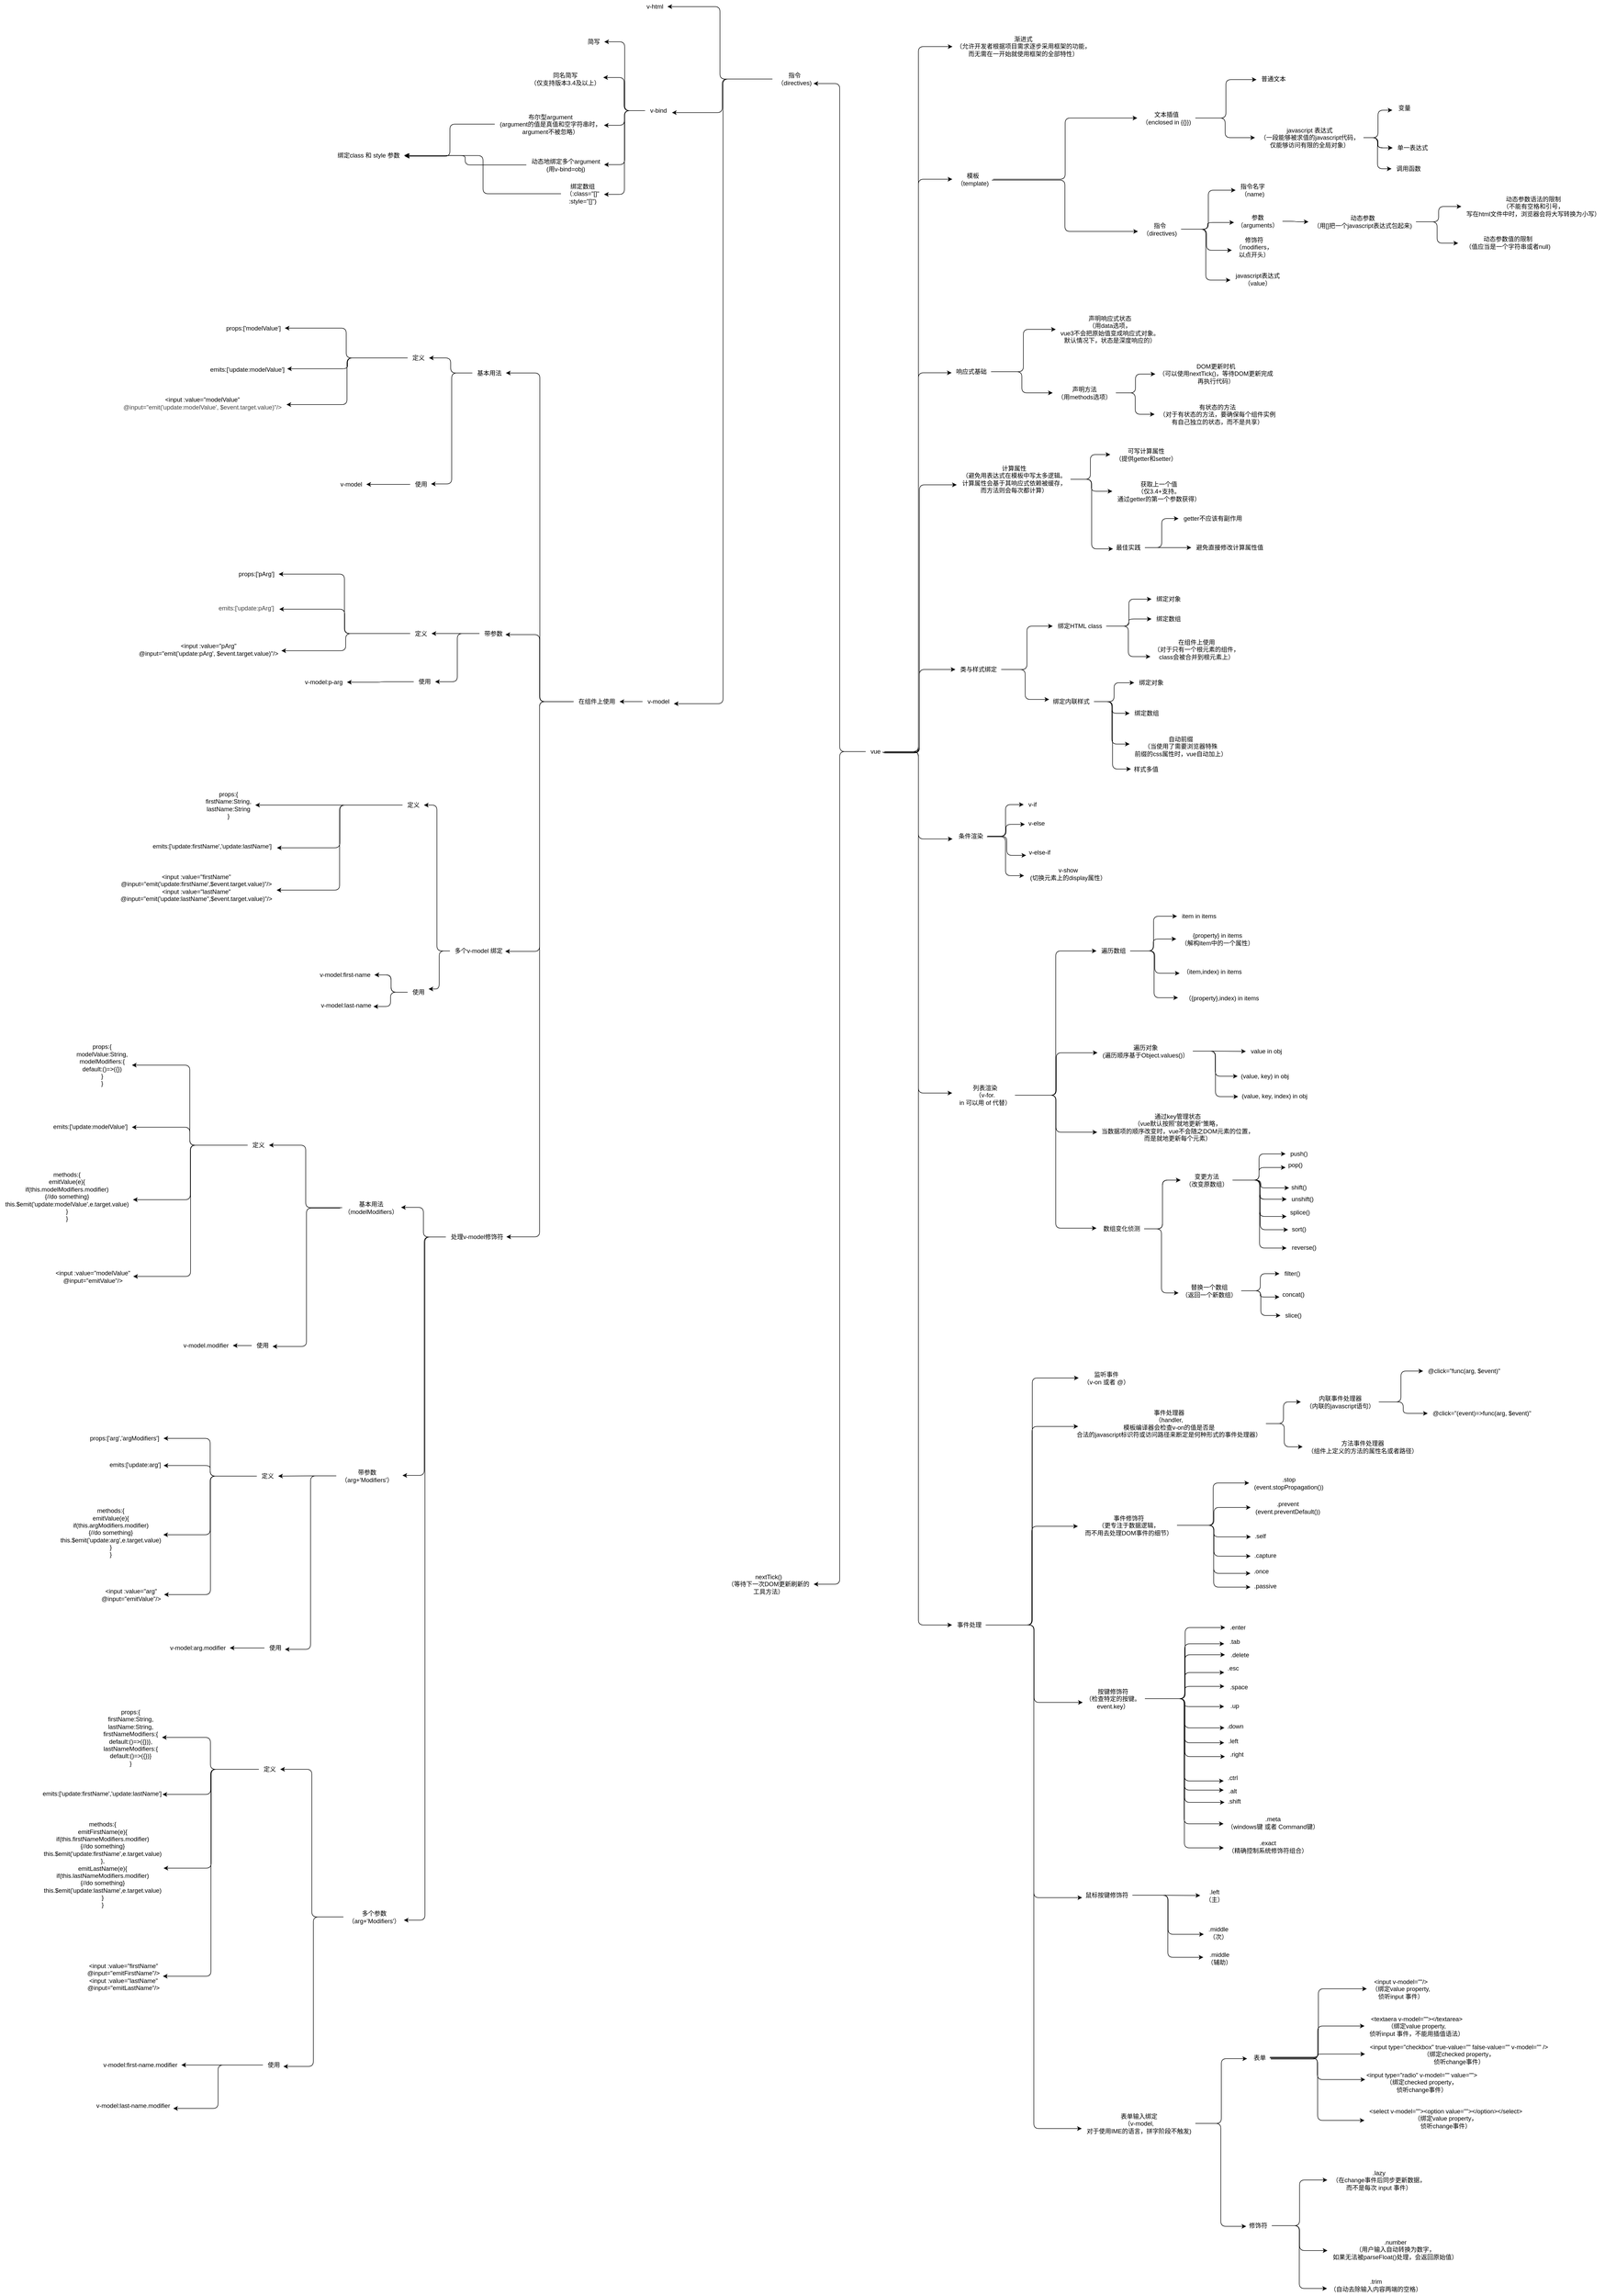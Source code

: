 <mxfile>
    <diagram id="80RtuU0Xro5nji0YfhZY" name="Page-1">
        <mxGraphModel dx="1122" dy="-1084" grid="0" gridSize="10" guides="1" tooltips="1" connect="1" arrows="1" fold="1" page="0" pageScale="1" pageWidth="850" pageHeight="1100" math="0" shadow="0">
            <root>
                <mxCell id="0"/>
                <mxCell id="1" parent="0"/>
                <mxCell id="6" value="" style="edgeStyle=elbowEdgeStyle;html=1;" parent="1" source="2" target="5" edge="1">
                    <mxGeometry relative="1" as="geometry"/>
                </mxCell>
                <mxCell id="72" style="edgeStyle=elbowEdgeStyle;html=1;" parent="1" source="2" target="71" edge="1">
                    <mxGeometry relative="1" as="geometry"/>
                </mxCell>
                <mxCell id="2" value="vue" style="text;html=1;align=center;verticalAlign=middle;resizable=0;points=[];autosize=1;strokeColor=none;fillColor=none;" parent="1" vertex="1">
                    <mxGeometry x="1863" y="3186" width="37" height="26" as="geometry"/>
                </mxCell>
                <mxCell id="3" value="渐进式&lt;br&gt;（允许开发者根据项目需求逐步采用框架的功能，&lt;div&gt;而无需在一开始就使用框架的全部特性）&lt;/div&gt;" style="text;html=1;align=center;verticalAlign=middle;resizable=0;points=[];autosize=1;strokeColor=none;fillColor=none;" parent="1" vertex="1">
                    <mxGeometry x="2031" y="1788" width="282" height="55" as="geometry"/>
                </mxCell>
                <mxCell id="4" style="edgeStyle=elbowEdgeStyle;html=1;entryX=0.008;entryY=0.517;entryDx=0;entryDy=0;entryPerimeter=0;" parent="1" source="2" target="3" edge="1">
                    <mxGeometry relative="1" as="geometry"/>
                </mxCell>
                <mxCell id="8" value="" style="edgeStyle=elbowEdgeStyle;html=1;" parent="1" source="5" target="7" edge="1">
                    <mxGeometry relative="1" as="geometry"/>
                </mxCell>
                <mxCell id="5" value="模板&lt;br&gt;（template)" style="text;html=1;align=center;verticalAlign=middle;resizable=0;points=[];autosize=1;strokeColor=none;fillColor=none;" parent="1" vertex="1">
                    <mxGeometry x="2033" y="2056" width="80" height="41" as="geometry"/>
                </mxCell>
                <mxCell id="13" style="edgeStyle=elbowEdgeStyle;html=1;entryX=0.001;entryY=0.545;entryDx=0;entryDy=0;entryPerimeter=0;" parent="1" source="7" target="12" edge="1">
                    <mxGeometry relative="1" as="geometry"/>
                </mxCell>
                <mxCell id="14" value="" style="edgeStyle=elbowEdgeStyle;html=1;" parent="1" source="7" target="11" edge="1">
                    <mxGeometry relative="1" as="geometry"/>
                </mxCell>
                <mxCell id="7" value="文本插值&lt;br&gt;（enclosed in {{}})" style="text;html=1;align=center;verticalAlign=middle;resizable=0;points=[];autosize=1;strokeColor=none;fillColor=none;" parent="1" vertex="1">
                    <mxGeometry x="2396" y="1936" width="114" height="41" as="geometry"/>
                </mxCell>
                <mxCell id="19" value="" style="edgeStyle=elbowEdgeStyle;html=1;" parent="1" source="11" target="18" edge="1">
                    <mxGeometry relative="1" as="geometry"/>
                </mxCell>
                <mxCell id="21" value="" style="edgeStyle=elbowEdgeStyle;html=1;" parent="1" source="11" target="20" edge="1">
                    <mxGeometry relative="1" as="geometry"/>
                </mxCell>
                <mxCell id="47" value="" style="edgeStyle=elbowEdgeStyle;html=1;" parent="1" source="11" target="18" edge="1">
                    <mxGeometry relative="1" as="geometry"/>
                </mxCell>
                <mxCell id="48" value="" style="edgeStyle=elbowEdgeStyle;html=1;" parent="1" source="11" target="18" edge="1">
                    <mxGeometry relative="1" as="geometry"/>
                </mxCell>
                <mxCell id="11" value="javascript 表达式&lt;br&gt;（一段能够被求值的javascript代码，&lt;div&gt;&lt;span style=&quot;background-color: transparent;&quot;&gt;仅能够访问有限的全局对象）&lt;/span&gt;&lt;/div&gt;" style="text;html=1;align=center;verticalAlign=middle;resizable=0;points=[];autosize=1;strokeColor=none;fillColor=none;" parent="1" vertex="1">
                    <mxGeometry x="2627" y="1967.5" width="213" height="55" as="geometry"/>
                </mxCell>
                <mxCell id="12" value="普通文本" style="text;html=1;align=center;verticalAlign=middle;resizable=0;points=[];autosize=1;strokeColor=none;fillColor=none;" parent="1" vertex="1">
                    <mxGeometry x="2630" y="1867" width="66" height="26" as="geometry"/>
                </mxCell>
                <mxCell id="18" value="单一表达式" style="text;html=1;align=center;verticalAlign=middle;resizable=0;points=[];autosize=1;strokeColor=none;fillColor=none;" parent="1" vertex="1">
                    <mxGeometry x="2897" y="2002" width="78" height="26" as="geometry"/>
                </mxCell>
                <mxCell id="20" value="调用函数" style="text;html=1;align=center;verticalAlign=middle;resizable=0;points=[];autosize=1;strokeColor=none;fillColor=none;" parent="1" vertex="1">
                    <mxGeometry x="2895" y="2043" width="66" height="26" as="geometry"/>
                </mxCell>
                <mxCell id="40" value="" style="edgeStyle=elbowEdgeStyle;html=1;" parent="1" source="22" target="39" edge="1">
                    <mxGeometry relative="1" as="geometry"/>
                </mxCell>
                <mxCell id="22" value="指令&lt;br&gt;（directives)" style="text;html=1;align=center;verticalAlign=middle;resizable=0;points=[];autosize=1;strokeColor=none;fillColor=none;" parent="1" vertex="1">
                    <mxGeometry x="2397" y="2154" width="85" height="41" as="geometry"/>
                </mxCell>
                <mxCell id="30" value="" style="edgeStyle=elbowEdgeStyle;html=1;" parent="1" source="26" target="29" edge="1">
                    <mxGeometry relative="1" as="geometry"/>
                </mxCell>
                <mxCell id="34" style="edgeStyle=elbowEdgeStyle;html=1;entryX=0.987;entryY=0.427;entryDx=0;entryDy=0;entryPerimeter=0;" parent="1" source="26" target="31" edge="1">
                    <mxGeometry relative="1" as="geometry"/>
                </mxCell>
                <mxCell id="26" value="v-bind" style="text;html=1;align=center;verticalAlign=middle;resizable=0;points=[];autosize=1;strokeColor=none;fillColor=none;" parent="1" vertex="1">
                    <mxGeometry x="1430" y="1929" width="51" height="26" as="geometry"/>
                </mxCell>
                <mxCell id="29" value="简写" style="text;html=1;align=center;verticalAlign=middle;resizable=0;points=[];autosize=1;strokeColor=none;fillColor=none;" parent="1" vertex="1">
                    <mxGeometry x="1308" y="1794" width="42" height="26" as="geometry"/>
                </mxCell>
                <mxCell id="31" value="同名简写&lt;br&gt;（仅支持版本3.4及以上）" style="text;html=1;align=center;verticalAlign=middle;resizable=0;points=[];autosize=1;strokeColor=none;fillColor=none;" parent="1" vertex="1">
                    <mxGeometry x="1195" y="1859.5" width="155" height="41" as="geometry"/>
                </mxCell>
                <mxCell id="95" style="edgeStyle=elbowEdgeStyle;html=1;entryX=1.011;entryY=0.556;entryDx=0;entryDy=0;entryPerimeter=0;" parent="1" source="32" target="94" edge="1">
                    <mxGeometry relative="1" as="geometry"/>
                </mxCell>
                <mxCell id="32" value="布尔型argument&lt;br&gt;(argument的值是真值和空字符串时，&lt;div&gt;argument不被忽略）&lt;/div&gt;" style="text;html=1;align=center;verticalAlign=middle;resizable=0;points=[];autosize=1;strokeColor=none;fillColor=none;" parent="1" vertex="1">
                    <mxGeometry x="1135" y="1941" width="217" height="55" as="geometry"/>
                </mxCell>
                <mxCell id="96" style="edgeStyle=elbowEdgeStyle;html=1;" parent="1" source="33" target="94" edge="1">
                    <mxGeometry relative="1" as="geometry"/>
                </mxCell>
                <mxCell id="33" value="动态地绑定多个argument&lt;br&gt;(用v-bind=obj)" style="text;html=1;align=center;verticalAlign=middle;resizable=0;points=[];autosize=1;strokeColor=none;fillColor=none;" parent="1" vertex="1">
                    <mxGeometry x="1197" y="2028" width="153" height="41" as="geometry"/>
                </mxCell>
                <mxCell id="35" style="edgeStyle=elbowEdgeStyle;html=1;entryX=0.988;entryY=0.54;entryDx=0;entryDy=0;entryPerimeter=0;" parent="1" source="26" target="32" edge="1">
                    <mxGeometry relative="1" as="geometry"/>
                </mxCell>
                <mxCell id="36" style="edgeStyle=elbowEdgeStyle;html=1;entryX=0.998;entryY=0.485;entryDx=0;entryDy=0;entryPerimeter=0;" parent="1" source="26" target="33" edge="1">
                    <mxGeometry relative="1" as="geometry"/>
                </mxCell>
                <mxCell id="67" value="" style="edgeStyle=elbowEdgeStyle;html=1;" parent="1" source="37" target="66" edge="1">
                    <mxGeometry relative="1" as="geometry"/>
                </mxCell>
                <mxCell id="37" value="指令&lt;br&gt;（directives)" style="text;html=1;align=center;verticalAlign=middle;resizable=0;points=[];autosize=1;strokeColor=none;fillColor=none;" parent="1" vertex="1">
                    <mxGeometry x="1680" y="1859.5" width="85" height="41" as="geometry"/>
                </mxCell>
                <mxCell id="38" style="edgeStyle=elbowEdgeStyle;html=1;entryX=0.95;entryY=0.716;entryDx=0;entryDy=0;entryPerimeter=0;" parent="1" source="2" target="37" edge="1">
                    <mxGeometry relative="1" as="geometry"/>
                </mxCell>
                <mxCell id="39" value="指令名字&lt;br&gt;（name)" style="text;html=1;align=center;verticalAlign=middle;resizable=0;points=[];autosize=1;strokeColor=none;fillColor=none;" parent="1" vertex="1">
                    <mxGeometry x="2589" y="2077.5" width="66" height="41" as="geometry"/>
                </mxCell>
                <mxCell id="52" value="" style="edgeStyle=elbowEdgeStyle;html=1;" parent="1" source="41" target="51" edge="1">
                    <mxGeometry relative="1" as="geometry"/>
                </mxCell>
                <mxCell id="41" value="参数&lt;div&gt;（arguments）&lt;/div&gt;" style="text;html=1;align=center;verticalAlign=middle;resizable=0;points=[];autosize=1;strokeColor=none;fillColor=none;" parent="1" vertex="1">
                    <mxGeometry x="2582" y="2138.5" width="99" height="41" as="geometry"/>
                </mxCell>
                <mxCell id="42" value="修饰符&lt;br&gt;（modifiers，&lt;div&gt;以点开头）&lt;/div&gt;" style="text;html=1;align=center;verticalAlign=middle;resizable=0;points=[];autosize=1;strokeColor=none;fillColor=none;" parent="1" vertex="1">
                    <mxGeometry x="2579" y="2182.5" width="91" height="55" as="geometry"/>
                </mxCell>
                <mxCell id="43" value="javascript表达式&lt;br&gt;（value）" style="text;html=1;align=center;verticalAlign=middle;resizable=0;points=[];autosize=1;strokeColor=none;fillColor=none;" parent="1" vertex="1">
                    <mxGeometry x="2579" y="2252.5" width="105" height="41" as="geometry"/>
                </mxCell>
                <mxCell id="44" style="edgeStyle=elbowEdgeStyle;html=1;entryX=0.04;entryY=0.557;entryDx=0;entryDy=0;entryPerimeter=0;" parent="1" source="22" target="41" edge="1">
                    <mxGeometry relative="1" as="geometry"/>
                </mxCell>
                <mxCell id="45" style="edgeStyle=elbowEdgeStyle;html=1;entryX=0.029;entryY=0.606;entryDx=0;entryDy=0;entryPerimeter=0;" parent="1" source="22" target="42" edge="1">
                    <mxGeometry relative="1" as="geometry"/>
                </mxCell>
                <mxCell id="46" style="edgeStyle=elbowEdgeStyle;html=1;entryX=0;entryY=0.533;entryDx=0;entryDy=0;entryPerimeter=0;" parent="1" source="22" target="43" edge="1">
                    <mxGeometry relative="1" as="geometry"/>
                </mxCell>
                <mxCell id="49" value="变量" style="text;html=1;align=center;verticalAlign=middle;resizable=0;points=[];autosize=1;strokeColor=none;fillColor=none;" parent="1" vertex="1">
                    <mxGeometry x="2899" y="1924" width="42" height="26" as="geometry"/>
                </mxCell>
                <mxCell id="50" style="edgeStyle=elbowEdgeStyle;html=1;entryX=-0.055;entryY=0.658;entryDx=0;entryDy=0;entryPerimeter=0;" parent="1" source="11" target="49" edge="1">
                    <mxGeometry relative="1" as="geometry"/>
                </mxCell>
                <mxCell id="54" value="" style="edgeStyle=elbowEdgeStyle;html=1;" parent="1" source="51" target="53" edge="1">
                    <mxGeometry relative="1" as="geometry"/>
                </mxCell>
                <mxCell id="51" value="动态参数&lt;br&gt;（用[]把一个javascript表达式包起来)" style="text;html=1;align=center;verticalAlign=middle;resizable=0;points=[];autosize=1;strokeColor=none;fillColor=none;" parent="1" vertex="1">
                    <mxGeometry x="2732" y="2139.5" width="211" height="41" as="geometry"/>
                </mxCell>
                <mxCell id="53" value="动态参数语法的限制&lt;div&gt;（不能有空格和引号，&lt;/div&gt;&lt;div&gt;写在html文件中时，浏览器会将大写转换为小写）&lt;/div&gt;" style="text;html=1;align=center;verticalAlign=middle;resizable=0;points=[];autosize=1;strokeColor=none;fillColor=none;" parent="1" vertex="1">
                    <mxGeometry x="3032" y="2102.5" width="281" height="55" as="geometry"/>
                </mxCell>
                <mxCell id="55" value="动态参数值的限制&lt;br&gt;（值应当是一个字符串或者null)" style="text;html=1;align=center;verticalAlign=middle;resizable=0;points=[];autosize=1;strokeColor=none;fillColor=none;" parent="1" vertex="1">
                    <mxGeometry x="3030" y="2180.5" width="185" height="41" as="geometry"/>
                </mxCell>
                <mxCell id="56" style="edgeStyle=elbowEdgeStyle;html=1;entryX=-0.023;entryY=0.522;entryDx=0;entryDy=0;entryPerimeter=0;" parent="1" source="51" target="55" edge="1">
                    <mxGeometry relative="1" as="geometry"/>
                </mxCell>
                <mxCell id="57" style="edgeStyle=elbowEdgeStyle;html=1;entryX=0.004;entryY=0.607;entryDx=0;entryDy=0;entryPerimeter=0;exitX=0.971;exitY=0.545;exitDx=0;exitDy=0;exitPerimeter=0;" parent="1" source="5" target="22" edge="1">
                    <mxGeometry relative="1" as="geometry"/>
                </mxCell>
                <mxCell id="61" value="" style="edgeStyle=elbowEdgeStyle;html=1;" parent="1" source="58" target="60" edge="1">
                    <mxGeometry relative="1" as="geometry"/>
                </mxCell>
                <mxCell id="63" value="" style="edgeStyle=elbowEdgeStyle;html=1;" parent="1" source="58" target="62" edge="1">
                    <mxGeometry relative="1" as="geometry"/>
                </mxCell>
                <mxCell id="58" value="响应式基础" style="text;html=1;align=center;verticalAlign=middle;resizable=0;points=[];autosize=1;strokeColor=none;fillColor=none;" parent="1" vertex="1">
                    <mxGeometry x="2031" y="2441" width="78" height="26" as="geometry"/>
                </mxCell>
                <mxCell id="59" style="edgeStyle=elbowEdgeStyle;html=1;entryX=0.008;entryY=0.582;entryDx=0;entryDy=0;entryPerimeter=0;exitX=1.027;exitY=0.603;exitDx=0;exitDy=0;exitPerimeter=0;" parent="1" source="2" target="58" edge="1">
                    <mxGeometry relative="1" as="geometry"/>
                </mxCell>
                <mxCell id="60" value="声明响应式状态&lt;br&gt;（用data选项，&lt;div&gt;vue3不会把原始值变成响应式对象。&lt;/div&gt;&lt;div&gt;默认情况下，状态是深度响应的）&lt;/div&gt;" style="text;html=1;align=center;verticalAlign=middle;resizable=0;points=[];autosize=1;strokeColor=none;fillColor=none;" parent="1" vertex="1">
                    <mxGeometry x="2236" y="2336" width="212" height="70" as="geometry"/>
                </mxCell>
                <mxCell id="76" value="" style="edgeStyle=elbowEdgeStyle;html=1;" parent="1" source="62" target="75" edge="1">
                    <mxGeometry relative="1" as="geometry"/>
                </mxCell>
                <mxCell id="62" value="声明方法&lt;div&gt;（用methods选项）&lt;/div&gt;" style="text;html=1;align=center;verticalAlign=middle;resizable=0;points=[];autosize=1;strokeColor=none;fillColor=none;" parent="1" vertex="1">
                    <mxGeometry x="2230" y="2475" width="124" height="41" as="geometry"/>
                </mxCell>
                <mxCell id="66" value="v-html" style="text;html=1;align=center;verticalAlign=middle;resizable=0;points=[];autosize=1;strokeColor=none;fillColor=none;" parent="1" vertex="1">
                    <mxGeometry x="1423" y="1725" width="51" height="26" as="geometry"/>
                </mxCell>
                <mxCell id="68" style="edgeStyle=elbowEdgeStyle;html=1;entryX=1.036;entryY=0.651;entryDx=0;entryDy=0;entryPerimeter=0;" parent="1" source="37" target="26" edge="1">
                    <mxGeometry relative="1" as="geometry"/>
                </mxCell>
                <mxCell id="71" value="nextTick()&lt;br&gt;（等待下一次DOM更新刷新的&lt;div&gt;工具方法）&lt;/div&gt;" style="text;html=1;align=center;verticalAlign=middle;resizable=0;points=[];autosize=1;strokeColor=none;fillColor=none;" parent="1" vertex="1">
                    <mxGeometry x="1583" y="4804.5" width="178" height="55" as="geometry"/>
                </mxCell>
                <mxCell id="75" value="有状态的方法&lt;br&gt;（对于有状态的方法，要确保每个组件实例&lt;div&gt;有自己独立的状态，而不是共享）&lt;/div&gt;" style="text;html=1;align=center;verticalAlign=middle;resizable=0;points=[];autosize=1;strokeColor=none;fillColor=none;" parent="1" vertex="1">
                    <mxGeometry x="2430" y="2510" width="246" height="55" as="geometry"/>
                </mxCell>
                <mxCell id="77" value="DOM更新时机&lt;div&gt;（可以使用nextTick()，等待DOM更新完成&lt;/div&gt;&lt;div&gt;再执行代码）&lt;/div&gt;" style="text;html=1;align=center;verticalAlign=middle;resizable=0;points=[];autosize=1;strokeColor=none;fillColor=none;" parent="1" vertex="1">
                    <mxGeometry x="2429" y="2430" width="242" height="55" as="geometry"/>
                </mxCell>
                <mxCell id="78" style="edgeStyle=elbowEdgeStyle;html=1;entryX=0.01;entryY=0.521;entryDx=0;entryDy=0;entryPerimeter=0;" parent="1" source="62" target="77" edge="1">
                    <mxGeometry relative="1" as="geometry"/>
                </mxCell>
                <mxCell id="82" value="" style="edgeStyle=elbowEdgeStyle;html=1;" parent="1" source="79" target="81" edge="1">
                    <mxGeometry relative="1" as="geometry"/>
                </mxCell>
                <mxCell id="84" value="" style="edgeStyle=elbowEdgeStyle;html=1;" parent="1" source="79" target="83" edge="1">
                    <mxGeometry relative="1" as="geometry"/>
                </mxCell>
                <mxCell id="79" value="计算属性&lt;br&gt;（避免用表达式在模板中写太多逻辑。&lt;div&gt;计算属性会基于其响应式依赖被缓存，&lt;/div&gt;&lt;div&gt;而方法则会每次都计算）&lt;/div&gt;" style="text;html=1;align=center;verticalAlign=middle;resizable=0;points=[];autosize=1;strokeColor=none;fillColor=none;" parent="1" vertex="1">
                    <mxGeometry x="2043" y="2630" width="222" height="70" as="geometry"/>
                </mxCell>
                <mxCell id="80" style="edgeStyle=elbowEdgeStyle;html=1;entryX=-0.006;entryY=0.656;entryDx=0;entryDy=0;entryPerimeter=0;exitX=0.883;exitY=0.551;exitDx=0;exitDy=0;exitPerimeter=0;" parent="1" source="2" target="79" edge="1">
                    <mxGeometry relative="1" as="geometry"/>
                </mxCell>
                <mxCell id="81" value="可写计算属性&lt;br&gt;（提供getter和setter）" style="text;html=1;align=center;verticalAlign=middle;resizable=0;points=[];autosize=1;strokeColor=none;fillColor=none;" parent="1" vertex="1">
                    <mxGeometry x="2343" y="2596" width="139" height="41" as="geometry"/>
                </mxCell>
                <mxCell id="83" value="获取上一个值&lt;br&gt;（仅3.4+支持。&lt;div&gt;通过getter的第一个参数获得）&lt;/div&gt;" style="text;html=1;align=center;verticalAlign=middle;resizable=0;points=[];autosize=1;strokeColor=none;fillColor=none;" parent="1" vertex="1">
                    <mxGeometry x="2347" y="2661" width="181" height="55" as="geometry"/>
                </mxCell>
                <mxCell id="87" value="" style="edgeStyle=elbowEdgeStyle;html=1;" parent="1" source="85" target="86" edge="1">
                    <mxGeometry relative="1" as="geometry"/>
                </mxCell>
                <mxCell id="89" value="" style="edgeStyle=elbowEdgeStyle;html=1;" parent="1" source="85" target="88" edge="1">
                    <mxGeometry relative="1" as="geometry"/>
                </mxCell>
                <mxCell id="85" value="最佳实践" style="text;html=1;align=center;verticalAlign=middle;resizable=0;points=[];autosize=1;strokeColor=none;fillColor=none;" parent="1" vertex="1">
                    <mxGeometry x="2345" y="2786" width="66" height="26" as="geometry"/>
                </mxCell>
                <mxCell id="86" value="getter不应该有副作用" style="text;html=1;align=center;verticalAlign=middle;resizable=0;points=[];autosize=1;strokeColor=none;fillColor=none;" parent="1" vertex="1">
                    <mxGeometry x="2477" y="2729" width="133" height="26" as="geometry"/>
                </mxCell>
                <mxCell id="88" value="避免直接修改计算属性值" style="text;html=1;align=center;verticalAlign=middle;resizable=0;points=[];autosize=1;strokeColor=none;fillColor=none;" parent="1" vertex="1">
                    <mxGeometry x="2502" y="2786" width="150" height="26" as="geometry"/>
                </mxCell>
                <mxCell id="90" style="edgeStyle=elbowEdgeStyle;html=1;entryX=0.053;entryY=0.595;entryDx=0;entryDy=0;entryPerimeter=0;" parent="1" source="79" target="85" edge="1">
                    <mxGeometry relative="1" as="geometry"/>
                </mxCell>
                <mxCell id="94" value="绑定class 和 style 参数" style="text;html=1;align=center;verticalAlign=middle;resizable=0;points=[];autosize=1;strokeColor=none;fillColor=none;" parent="1" vertex="1">
                    <mxGeometry x="817" y="2017" width="140" height="26" as="geometry"/>
                </mxCell>
                <mxCell id="97" value="绑定数组&lt;br&gt;（:class=&quot;[]&quot;&lt;div&gt;:style=&quot;[]&quot;)&lt;/div&gt;" style="text;html=1;align=center;verticalAlign=middle;resizable=0;points=[];autosize=1;strokeColor=none;fillColor=none;" parent="1" vertex="1">
                    <mxGeometry x="1265" y="2077.5" width="83" height="55" as="geometry"/>
                </mxCell>
                <mxCell id="98" style="edgeStyle=elbowEdgeStyle;html=1;entryX=1.018;entryY=0.522;entryDx=0;entryDy=0;entryPerimeter=0;" parent="1" source="26" target="97" edge="1">
                    <mxGeometry relative="1" as="geometry"/>
                </mxCell>
                <mxCell id="100" style="edgeStyle=elbowEdgeStyle;html=1;entryX=1.013;entryY=0.504;entryDx=0;entryDy=0;entryPerimeter=0;" parent="1" source="97" target="94" edge="1">
                    <mxGeometry relative="1" as="geometry"/>
                </mxCell>
                <mxCell id="103" value="" style="edgeStyle=elbowEdgeStyle;html=1;" parent="1" source="101" target="102" edge="1">
                    <mxGeometry relative="1" as="geometry"/>
                </mxCell>
                <mxCell id="101" value="类与样式绑定" style="text;html=1;align=center;verticalAlign=middle;resizable=0;points=[];autosize=1;strokeColor=none;fillColor=none;" parent="1" vertex="1">
                    <mxGeometry x="2039" y="3025" width="90" height="26" as="geometry"/>
                </mxCell>
                <mxCell id="107" value="" style="edgeStyle=elbowEdgeStyle;html=1;" parent="1" source="102" target="106" edge="1">
                    <mxGeometry relative="1" as="geometry"/>
                </mxCell>
                <mxCell id="109" value="" style="edgeStyle=elbowEdgeStyle;html=1;" parent="1" source="102" target="108" edge="1">
                    <mxGeometry relative="1" as="geometry"/>
                </mxCell>
                <mxCell id="102" value="绑定HTML class" style="text;html=1;align=center;verticalAlign=middle;resizable=0;points=[];autosize=1;strokeColor=none;fillColor=none;" parent="1" vertex="1">
                    <mxGeometry x="2230" y="2940" width="105" height="26" as="geometry"/>
                </mxCell>
                <mxCell id="113" value="" style="edgeStyle=elbowEdgeStyle;html=1;" parent="1" source="104" target="112" edge="1">
                    <mxGeometry relative="1" as="geometry"/>
                </mxCell>
                <mxCell id="117" style="edgeStyle=elbowEdgeStyle;html=1;" parent="1" source="104" target="114" edge="1">
                    <mxGeometry relative="1" as="geometry"/>
                </mxCell>
                <mxCell id="104" value="绑定内联样式" style="text;html=1;align=center;verticalAlign=middle;resizable=0;points=[];autosize=1;strokeColor=none;fillColor=none;" parent="1" vertex="1">
                    <mxGeometry x="2221" y="3088" width="90" height="26" as="geometry"/>
                </mxCell>
                <mxCell id="105" style="edgeStyle=elbowEdgeStyle;html=1;entryX=0.024;entryY=0.335;entryDx=0;entryDy=0;entryPerimeter=0;" parent="1" source="101" target="104" edge="1">
                    <mxGeometry relative="1" as="geometry"/>
                </mxCell>
                <mxCell id="106" value="绑定对象" style="text;html=1;align=center;verticalAlign=middle;resizable=0;points=[];autosize=1;strokeColor=none;fillColor=none;" parent="1" vertex="1">
                    <mxGeometry x="2424" y="2887" width="66" height="26" as="geometry"/>
                </mxCell>
                <mxCell id="108" value="绑定数组" style="text;html=1;align=center;verticalAlign=middle;resizable=0;points=[];autosize=1;strokeColor=none;fillColor=none;" parent="1" vertex="1">
                    <mxGeometry x="2424" y="2926" width="66" height="26" as="geometry"/>
                </mxCell>
                <mxCell id="110" value="在组件上使用&lt;br&gt;（对于只有一个根元素的组件，&lt;div&gt;&lt;font color=&quot;#000000&quot;&gt;class会被合并到根元素上）&lt;br&gt;&lt;/font&gt;&lt;div&gt;&lt;br&gt;&lt;/div&gt;&lt;/div&gt;" style="text;html=1;align=center;verticalAlign=middle;resizable=0;points=[];autosize=1;strokeColor=none;fillColor=none;" parent="1" vertex="1">
                    <mxGeometry x="2419" y="2971" width="186" height="70" as="geometry"/>
                </mxCell>
                <mxCell id="111" style="edgeStyle=elbowEdgeStyle;html=1;entryX=0.015;entryY=0.597;entryDx=0;entryDy=0;entryPerimeter=0;" parent="1" source="102" target="110" edge="1">
                    <mxGeometry relative="1" as="geometry"/>
                </mxCell>
                <mxCell id="112" value="绑定对象" style="text;html=1;align=center;verticalAlign=middle;resizable=0;points=[];autosize=1;strokeColor=none;fillColor=none;" parent="1" vertex="1">
                    <mxGeometry x="2390" y="3051" width="66" height="26" as="geometry"/>
                </mxCell>
                <mxCell id="114" value="绑定数组" style="text;html=1;align=center;verticalAlign=middle;resizable=0;points=[];autosize=1;strokeColor=none;fillColor=none;" parent="1" vertex="1">
                    <mxGeometry x="2381" y="3111" width="66" height="26" as="geometry"/>
                </mxCell>
                <mxCell id="115" value="自动前缀&lt;br&gt;（当使用了需要浏览器特殊&lt;div&gt;前缀的css属性时，vue自动加上）&lt;/div&gt;" style="text;html=1;align=center;verticalAlign=middle;resizable=0;points=[];autosize=1;strokeColor=none;fillColor=none;" parent="1" vertex="1">
                    <mxGeometry x="2381" y="3161" width="199" height="55" as="geometry"/>
                </mxCell>
                <mxCell id="116" value="样式多值" style="text;html=1;align=center;verticalAlign=middle;resizable=0;points=[];autosize=1;strokeColor=none;fillColor=none;" parent="1" vertex="1">
                    <mxGeometry x="2379.5" y="3221" width="66" height="26" as="geometry"/>
                </mxCell>
                <mxCell id="118" style="edgeStyle=elbowEdgeStyle;html=1;entryX=0;entryY=0.423;entryDx=0;entryDy=0;entryPerimeter=0;" parent="1" source="104" target="115" edge="1">
                    <mxGeometry relative="1" as="geometry"/>
                </mxCell>
                <mxCell id="119" style="edgeStyle=elbowEdgeStyle;html=1;entryX=0.062;entryY=0.47;entryDx=0;entryDy=0;entryPerimeter=0;" parent="1" source="104" target="116" edge="1">
                    <mxGeometry relative="1" as="geometry"/>
                </mxCell>
                <mxCell id="120" style="edgeStyle=elbowEdgeStyle;html=1;entryX=0;entryY=0.5;entryDx=0;entryDy=0;entryPerimeter=0;exitX=0.955;exitY=0.603;exitDx=0;exitDy=0;exitPerimeter=0;" parent="1" source="2" target="101" edge="1">
                    <mxGeometry relative="1" as="geometry"/>
                </mxCell>
                <mxCell id="123" value="" style="edgeStyle=elbowEdgeStyle;html=1;" parent="1" source="121" target="122" edge="1">
                    <mxGeometry relative="1" as="geometry"/>
                </mxCell>
                <mxCell id="121" value="条件渲染" style="text;html=1;align=center;verticalAlign=middle;resizable=0;points=[];autosize=1;strokeColor=none;fillColor=none;" parent="1" vertex="1">
                    <mxGeometry x="2036" y="3352" width="66" height="26" as="geometry"/>
                </mxCell>
                <mxCell id="122" value="v-if" style="text;html=1;align=center;verticalAlign=middle;resizable=0;points=[];autosize=1;strokeColor=none;fillColor=none;" parent="1" vertex="1">
                    <mxGeometry x="2173" y="3290" width="34" height="26" as="geometry"/>
                </mxCell>
                <mxCell id="124" value="v-else" style="text;html=1;align=center;verticalAlign=middle;resizable=0;points=[];autosize=1;strokeColor=none;fillColor=none;" parent="1" vertex="1">
                    <mxGeometry x="2173" y="3327" width="50" height="26" as="geometry"/>
                </mxCell>
                <mxCell id="125" style="edgeStyle=elbowEdgeStyle;html=1;entryX=0.048;entryY=0.568;entryDx=0;entryDy=0;entryPerimeter=0;" parent="1" source="121" target="124" edge="1">
                    <mxGeometry relative="1" as="geometry"/>
                </mxCell>
                <mxCell id="126" value="v-else-if" style="text;html=1;align=center;verticalAlign=middle;resizable=0;points=[];autosize=1;strokeColor=none;fillColor=none;" parent="1" vertex="1">
                    <mxGeometry x="2174" y="3384" width="60" height="26" as="geometry"/>
                </mxCell>
                <mxCell id="127" style="edgeStyle=elbowEdgeStyle;html=1;entryX=0.065;entryY=0.714;entryDx=0;entryDy=0;entryPerimeter=0;" parent="1" source="121" target="126" edge="1">
                    <mxGeometry relative="1" as="geometry"/>
                </mxCell>
                <mxCell id="128" value="v-show&lt;br&gt;(切换元素上的display属性）" style="text;html=1;align=center;verticalAlign=middle;resizable=0;points=[];autosize=1;strokeColor=none;fillColor=none;" parent="1" vertex="1">
                    <mxGeometry x="2176" y="3418" width="167" height="41" as="geometry"/>
                </mxCell>
                <mxCell id="130" style="edgeStyle=elbowEdgeStyle;html=1;entryX=-0.013;entryY=0.596;entryDx=0;entryDy=0;entryPerimeter=0;exitX=0.985;exitY=0.538;exitDx=0;exitDy=0;exitPerimeter=0;" parent="1" source="121" target="128" edge="1">
                    <mxGeometry relative="1" as="geometry">
                        <mxPoint x="2073" y="3378" as="sourcePoint"/>
                    </mxGeometry>
                </mxCell>
                <mxCell id="131" style="edgeStyle=elbowEdgeStyle;html=1;entryX=-0.039;entryY=0.708;entryDx=0;entryDy=0;entryPerimeter=0;" parent="1" source="2" target="121" edge="1">
                    <mxGeometry relative="1" as="geometry"/>
                </mxCell>
                <mxCell id="134" value="" style="edgeStyle=elbowEdgeStyle;html=1;" parent="1" source="132" target="133" edge="1">
                    <mxGeometry relative="1" as="geometry"/>
                </mxCell>
                <mxCell id="132" value="列表渲染&lt;div&gt;（v-for.&lt;/div&gt;&lt;div&gt;&lt;span style=&quot;background-color: transparent;&quot;&gt;in 可以用 of 代替）&lt;/span&gt;&lt;/div&gt;" style="text;html=1;align=center;verticalAlign=middle;resizable=0;points=[];autosize=1;strokeColor=none;fillColor=none;" parent="1" vertex="1">
                    <mxGeometry x="2037" y="3845.5" width="119" height="55" as="geometry"/>
                </mxCell>
                <mxCell id="138" value="" style="edgeStyle=elbowEdgeStyle;html=1;" parent="1" source="133" target="137" edge="1">
                    <mxGeometry relative="1" as="geometry"/>
                </mxCell>
                <mxCell id="140" value="" style="edgeStyle=elbowEdgeStyle;html=1;" parent="1" source="133" target="139" edge="1">
                    <mxGeometry relative="1" as="geometry"/>
                </mxCell>
                <mxCell id="133" value="遍历数组" style="text;html=1;align=center;verticalAlign=middle;resizable=0;points=[];autosize=1;strokeColor=none;fillColor=none;" parent="1" vertex="1">
                    <mxGeometry x="2316" y="3577" width="66" height="26" as="geometry"/>
                </mxCell>
                <mxCell id="146" value="" style="edgeStyle=elbowEdgeStyle;html=1;" parent="1" source="135" target="145" edge="1">
                    <mxGeometry relative="1" as="geometry"/>
                </mxCell>
                <mxCell id="135" value="遍历对象&lt;br&gt;(遍历顺序基于Object.values()）" style="text;html=1;align=center;verticalAlign=middle;resizable=0;points=[];autosize=1;strokeColor=none;fillColor=none;" parent="1" vertex="1">
                    <mxGeometry x="2318" y="3766" width="187" height="41" as="geometry"/>
                </mxCell>
                <mxCell id="136" style="edgeStyle=elbowEdgeStyle;html=1;entryX=0;entryY=0.579;entryDx=0;entryDy=0;entryPerimeter=0;" parent="1" source="132" target="135" edge="1">
                    <mxGeometry relative="1" as="geometry"/>
                </mxCell>
                <mxCell id="137" value="item in items" style="text;html=1;align=center;verticalAlign=middle;resizable=0;points=[];autosize=1;strokeColor=none;fillColor=none;" parent="1" vertex="1">
                    <mxGeometry x="2474" y="3509" width="85" height="26" as="geometry"/>
                </mxCell>
                <mxCell id="139" value="{property} in items&lt;br&gt;（解构item中的一个属性）" style="text;html=1;align=center;verticalAlign=middle;resizable=0;points=[];autosize=1;strokeColor=none;fillColor=none;" parent="1" vertex="1">
                    <mxGeometry x="2472.5" y="3546" width="161" height="41" as="geometry"/>
                </mxCell>
                <mxCell id="141" value="（item,index) in items" style="text;html=1;align=center;verticalAlign=middle;resizable=0;points=[];autosize=1;strokeColor=none;fillColor=none;" parent="1" vertex="1">
                    <mxGeometry x="2476" y="3618" width="133" height="26" as="geometry"/>
                </mxCell>
                <mxCell id="142" style="edgeStyle=elbowEdgeStyle;html=1;entryX=0.023;entryY=0.606;entryDx=0;entryDy=0;entryPerimeter=0;" parent="1" source="133" target="141" edge="1">
                    <mxGeometry relative="1" as="geometry"/>
                </mxCell>
                <mxCell id="143" value="（{property},index) in items" style="text;html=1;align=center;verticalAlign=middle;resizable=0;points=[];autosize=1;strokeColor=none;fillColor=none;" parent="1" vertex="1">
                    <mxGeometry x="2480" y="3670" width="163" height="26" as="geometry"/>
                </mxCell>
                <mxCell id="144" style="edgeStyle=elbowEdgeStyle;html=1;entryX=-0.025;entryY=0.452;entryDx=0;entryDy=0;entryPerimeter=0;" parent="1" source="133" target="143" edge="1">
                    <mxGeometry relative="1" as="geometry"/>
                </mxCell>
                <mxCell id="145" value="value in obj" style="text;html=1;align=center;verticalAlign=middle;resizable=0;points=[];autosize=1;strokeColor=none;fillColor=none;" parent="1" vertex="1">
                    <mxGeometry x="2609" y="3774" width="79" height="26" as="geometry"/>
                </mxCell>
                <mxCell id="147" value="(value, key) in obj" style="text;html=1;align=center;verticalAlign=middle;resizable=0;points=[];autosize=1;strokeColor=none;fillColor=none;" parent="1" vertex="1">
                    <mxGeometry x="2590" y="3823" width="112" height="26" as="geometry"/>
                </mxCell>
                <mxCell id="148" style="edgeStyle=elbowEdgeStyle;html=1;entryX=0.027;entryY=0.49;entryDx=0;entryDy=0;entryPerimeter=0;" parent="1" source="135" target="147" edge="1">
                    <mxGeometry relative="1" as="geometry"/>
                </mxCell>
                <mxCell id="149" value="(value, key, index) in obj" style="text;html=1;align=center;verticalAlign=middle;resizable=0;points=[];autosize=1;strokeColor=none;fillColor=none;" parent="1" vertex="1">
                    <mxGeometry x="2591" y="3862" width="147" height="26" as="geometry"/>
                </mxCell>
                <mxCell id="150" style="edgeStyle=elbowEdgeStyle;html=1;entryX=0.02;entryY=0.529;entryDx=0;entryDy=0;entryPerimeter=0;" parent="1" source="135" target="149" edge="1">
                    <mxGeometry relative="1" as="geometry"/>
                </mxCell>
                <mxCell id="151" style="edgeStyle=elbowEdgeStyle;html=1;entryX=-0.035;entryY=0.422;entryDx=0;entryDy=0;entryPerimeter=0;" parent="1" source="2" target="132" edge="1">
                    <mxGeometry relative="1" as="geometry"/>
                </mxCell>
                <mxCell id="155" value="通过key管理状态&lt;div&gt;（vue默认按照”就地更新“策略，&lt;/div&gt;&lt;div&gt;当数据项的顺序改变时，vue不会随之DOM元素的位置，&lt;/div&gt;&lt;div&gt;而是就地更新每个元素）&lt;/div&gt;" style="text;html=1;align=center;verticalAlign=middle;resizable=0;points=[];autosize=1;strokeColor=none;fillColor=none;" parent="1" vertex="1">
                    <mxGeometry x="2316" y="3901" width="317" height="70" as="geometry"/>
                </mxCell>
                <mxCell id="157" style="edgeStyle=elbowEdgeStyle;html=1;entryX=0.004;entryY=0.636;entryDx=0;entryDy=0;entryPerimeter=0;" parent="1" source="132" target="155" edge="1">
                    <mxGeometry relative="1" as="geometry"/>
                </mxCell>
                <mxCell id="160" value="" style="edgeStyle=elbowEdgeStyle;html=1;" parent="1" source="158" target="159" edge="1">
                    <mxGeometry relative="1" as="geometry"/>
                </mxCell>
                <mxCell id="161" value="" style="edgeStyle=elbowEdgeStyle;html=1;" parent="1" source="158" target="159" edge="1">
                    <mxGeometry relative="1" as="geometry"/>
                </mxCell>
                <mxCell id="158" value="数组变化侦测" style="text;html=1;align=center;verticalAlign=middle;resizable=0;points=[];autosize=1;strokeColor=none;fillColor=none;" parent="1" vertex="1">
                    <mxGeometry x="2319.5" y="4122" width="90" height="26" as="geometry"/>
                </mxCell>
                <mxCell id="165" value="" style="edgeStyle=elbowEdgeStyle;html=1;" parent="1" source="159" target="164" edge="1">
                    <mxGeometry relative="1" as="geometry"/>
                </mxCell>
                <mxCell id="172" value="" style="edgeStyle=elbowEdgeStyle;html=1;" parent="1" source="159" target="168" edge="1">
                    <mxGeometry relative="1" as="geometry"/>
                </mxCell>
                <mxCell id="173" value="" style="edgeStyle=elbowEdgeStyle;html=1;" parent="1" source="159" target="168" edge="1">
                    <mxGeometry relative="1" as="geometry"/>
                </mxCell>
                <mxCell id="159" value="&lt;div&gt;变更方法&lt;/div&gt;（改变原数组）" style="text;html=1;align=center;verticalAlign=middle;resizable=0;points=[];autosize=1;strokeColor=none;fillColor=none;" parent="1" vertex="1">
                    <mxGeometry x="2481" y="4019" width="102" height="41" as="geometry"/>
                </mxCell>
                <mxCell id="181" value="" style="edgeStyle=elbowEdgeStyle;html=1;" parent="1" source="162" target="180" edge="1">
                    <mxGeometry relative="1" as="geometry"/>
                </mxCell>
                <mxCell id="184" value="" style="edgeStyle=elbowEdgeStyle;html=1;" parent="1" source="162" target="183" edge="1">
                    <mxGeometry relative="1" as="geometry"/>
                </mxCell>
                <mxCell id="162" value="替换一个数组&lt;br&gt;（返回一个新数组）" style="text;html=1;align=center;verticalAlign=middle;resizable=0;points=[];autosize=1;strokeColor=none;fillColor=none;" parent="1" vertex="1">
                    <mxGeometry x="2474" y="4236" width="126" height="41" as="geometry"/>
                </mxCell>
                <mxCell id="163" style="edgeStyle=elbowEdgeStyle;html=1;entryX=0.024;entryY=0.604;entryDx=0;entryDy=0;entryPerimeter=0;" parent="1" source="158" target="162" edge="1">
                    <mxGeometry relative="1" as="geometry"/>
                </mxCell>
                <mxCell id="164" value="push()&lt;div&gt;&lt;/div&gt;" style="text;html=1;align=center;verticalAlign=middle;resizable=0;points=[];autosize=1;strokeColor=none;fillColor=none;" parent="1" vertex="1">
                    <mxGeometry x="2687" y="3975" width="52" height="26" as="geometry"/>
                </mxCell>
                <mxCell id="166" value="pop()&lt;div&gt;&lt;/div&gt;" style="text;html=1;align=center;verticalAlign=middle;resizable=0;points=[];autosize=1;strokeColor=none;fillColor=none;" parent="1" vertex="1">
                    <mxGeometry x="2683" y="3997" width="46" height="26" as="geometry"/>
                </mxCell>
                <mxCell id="167" value="shift()&lt;div&gt;&lt;/div&gt;" style="text;html=1;align=center;verticalAlign=middle;resizable=0;points=[];autosize=1;strokeColor=none;fillColor=none;" parent="1" vertex="1">
                    <mxGeometry x="2689" y="4041" width="48" height="26" as="geometry"/>
                </mxCell>
                <mxCell id="168" value="unshift()&lt;div&gt;&lt;/div&gt;" style="text;html=1;align=center;verticalAlign=middle;resizable=0;points=[];autosize=1;strokeColor=none;fillColor=none;" parent="1" vertex="1">
                    <mxGeometry x="2689" y="4064" width="61" height="26" as="geometry"/>
                </mxCell>
                <mxCell id="169" value="splice()&lt;div&gt;&lt;/div&gt;" style="text;html=1;align=center;verticalAlign=middle;resizable=0;points=[];autosize=1;strokeColor=none;fillColor=none;" parent="1" vertex="1">
                    <mxGeometry x="2686" y="4090" width="57" height="26" as="geometry"/>
                </mxCell>
                <mxCell id="170" value="sort()&lt;div&gt;&lt;/div&gt;" style="text;html=1;align=center;verticalAlign=middle;resizable=0;points=[];autosize=1;strokeColor=none;fillColor=none;" parent="1" vertex="1">
                    <mxGeometry x="2690" y="4123" width="46" height="26" as="geometry"/>
                </mxCell>
                <mxCell id="171" value="reverse()&lt;div&gt;&lt;/div&gt;" style="text;html=1;align=center;verticalAlign=middle;resizable=0;points=[];autosize=1;strokeColor=none;fillColor=none;" parent="1" vertex="1">
                    <mxGeometry x="2690" y="4159" width="66" height="26" as="geometry"/>
                </mxCell>
                <mxCell id="174" style="edgeStyle=elbowEdgeStyle;html=1;entryX=0.087;entryY=0.683;entryDx=0;entryDy=0;entryPerimeter=0;" parent="1" source="159" target="166" edge="1">
                    <mxGeometry relative="1" as="geometry"/>
                </mxCell>
                <mxCell id="175" style="edgeStyle=elbowEdgeStyle;html=1;entryX=0.053;entryY=0.798;entryDx=0;entryDy=0;entryPerimeter=0;" parent="1" source="159" target="169" edge="1">
                    <mxGeometry relative="1" as="geometry"/>
                </mxCell>
                <mxCell id="176" style="edgeStyle=elbowEdgeStyle;html=1;entryX=0.043;entryY=0.529;entryDx=0;entryDy=0;entryPerimeter=0;" parent="1" source="159" target="170" edge="1">
                    <mxGeometry relative="1" as="geometry"/>
                </mxCell>
                <mxCell id="177" style="edgeStyle=elbowEdgeStyle;html=1;entryX=-0.015;entryY=0.529;entryDx=0;entryDy=0;entryPerimeter=0;" parent="1" source="159" target="171" edge="1">
                    <mxGeometry relative="1" as="geometry"/>
                </mxCell>
                <mxCell id="180" value="filter()" style="text;html=1;align=center;verticalAlign=middle;resizable=0;points=[];autosize=1;strokeColor=none;fillColor=none;" parent="1" vertex="1">
                    <mxGeometry x="2675" y="4210" width="49" height="26" as="geometry"/>
                </mxCell>
                <mxCell id="182" value="concat()" style="text;html=1;align=center;verticalAlign=middle;resizable=0;points=[];autosize=1;strokeColor=none;fillColor=none;" parent="1" vertex="1">
                    <mxGeometry x="2671" y="4251" width="61" height="26" as="geometry"/>
                </mxCell>
                <mxCell id="183" value="slice()" style="text;html=1;align=center;verticalAlign=middle;resizable=0;points=[];autosize=1;strokeColor=none;fillColor=none;" parent="1" vertex="1">
                    <mxGeometry x="2677" y="4292" width="50" height="26" as="geometry"/>
                </mxCell>
                <mxCell id="186" style="edgeStyle=elbowEdgeStyle;html=1;entryX=0.066;entryY=0.683;entryDx=0;entryDy=0;entryPerimeter=0;" parent="1" source="162" target="182" edge="1">
                    <mxGeometry relative="1" as="geometry"/>
                </mxCell>
                <mxCell id="187" style="edgeStyle=elbowEdgeStyle;html=1;entryX=-0.039;entryY=0.452;entryDx=0;entryDy=0;entryPerimeter=0;" parent="1" source="132" target="158" edge="1">
                    <mxGeometry relative="1" as="geometry"/>
                </mxCell>
                <mxCell id="188" style="edgeStyle=elbowEdgeStyle;html=1;entryX=0.104;entryY=0.529;entryDx=0;entryDy=0;entryPerimeter=0;" parent="1" source="159" target="167" edge="1">
                    <mxGeometry relative="1" as="geometry"/>
                </mxCell>
                <mxCell id="191" value="" style="edgeStyle=elbowEdgeStyle;html=1;" parent="1" source="189" target="190" edge="1">
                    <mxGeometry relative="1" as="geometry"/>
                </mxCell>
                <mxCell id="189" value="事件处理" style="text;html=1;align=center;verticalAlign=middle;resizable=0;points=[];autosize=1;strokeColor=none;fillColor=none;" parent="1" vertex="1">
                    <mxGeometry x="2032.5" y="4899" width="66" height="26" as="geometry"/>
                </mxCell>
                <mxCell id="190" value="监听事件&lt;div&gt;（v-on 或者 @）&lt;/div&gt;" style="text;html=1;align=center;verticalAlign=middle;resizable=0;points=[];autosize=1;strokeColor=none;fillColor=none;" parent="1" vertex="1">
                    <mxGeometry x="2281" y="4407" width="108" height="41" as="geometry"/>
                </mxCell>
                <mxCell id="195" value="" style="edgeStyle=elbowEdgeStyle;html=1;" edge="1" parent="1" source="192" target="194">
                    <mxGeometry relative="1" as="geometry"/>
                </mxCell>
                <mxCell id="197" value="" style="edgeStyle=elbowEdgeStyle;html=1;" edge="1" parent="1" source="192" target="196">
                    <mxGeometry relative="1" as="geometry"/>
                </mxCell>
                <mxCell id="192" value="事件处理器&lt;div&gt;（handler,&lt;/div&gt;&lt;div&gt;&lt;span style=&quot;background-color: transparent;&quot;&gt;模板编译器会检查v-on的值是否是&lt;/span&gt;&lt;/div&gt;&lt;div&gt;&lt;span style=&quot;background-color: transparent;&quot;&gt;合法的javascript标识符或访问路径来断定是何种形式的事件处理器&lt;/span&gt;&lt;span style=&quot;background-color: transparent;&quot;&gt;）&lt;/span&gt;&lt;/div&gt;" style="text;html=1;align=center;verticalAlign=middle;resizable=0;points=[];autosize=1;strokeColor=none;fillColor=none;" vertex="1" parent="1">
                    <mxGeometry x="2267.5" y="4482" width="381" height="70" as="geometry"/>
                </mxCell>
                <mxCell id="193" style="edgeStyle=elbowEdgeStyle;html=1;entryX=0.033;entryY=0.58;entryDx=0;entryDy=0;entryPerimeter=0;" edge="1" parent="1" source="189" target="192">
                    <mxGeometry relative="1" as="geometry"/>
                </mxCell>
                <mxCell id="199" value="" style="edgeStyle=elbowEdgeStyle;html=1;" edge="1" parent="1" source="194" target="198">
                    <mxGeometry relative="1" as="geometry"/>
                </mxCell>
                <mxCell id="201" value="" style="edgeStyle=elbowEdgeStyle;html=1;" edge="1" parent="1" source="194" target="200">
                    <mxGeometry relative="1" as="geometry"/>
                </mxCell>
                <mxCell id="194" value="内联事件处理器&lt;div&gt;（内联的javascript语句）&lt;/div&gt;" style="text;html=1;align=center;verticalAlign=middle;resizable=0;points=[];autosize=1;strokeColor=none;fillColor=none;" vertex="1" parent="1">
                    <mxGeometry x="2717" y="4454" width="153" height="41" as="geometry"/>
                </mxCell>
                <mxCell id="196" value="方法事件处理器&lt;div&gt;（组件上定义的方法的属性名或者路径）&lt;/div&gt;" style="text;html=1;align=center;verticalAlign=middle;resizable=0;points=[];autosize=1;strokeColor=none;fillColor=none;" vertex="1" parent="1">
                    <mxGeometry x="2720.5" y="4542" width="234" height="41" as="geometry"/>
                </mxCell>
                <mxCell id="198" value="@click=&quot;func(arg, $event)&quot;" style="text;html=1;align=center;verticalAlign=middle;resizable=0;points=[];autosize=1;strokeColor=none;fillColor=none;" vertex="1" parent="1">
                    <mxGeometry x="2957" y="4401" width="160" height="26" as="geometry"/>
                </mxCell>
                <mxCell id="200" value="@click=&quot;(event)=&amp;gt;func(arg, $event)&quot;" style="text;html=1;align=center;verticalAlign=middle;resizable=0;points=[];autosize=1;strokeColor=none;fillColor=none;" vertex="1" parent="1">
                    <mxGeometry x="2966" y="4484" width="211" height="26" as="geometry"/>
                </mxCell>
                <mxCell id="205" value="" style="edgeStyle=elbowEdgeStyle;html=1;" edge="1" parent="1" source="202" target="204">
                    <mxGeometry relative="1" as="geometry"/>
                </mxCell>
                <mxCell id="207" style="edgeStyle=elbowEdgeStyle;html=1;" edge="1" parent="1" source="202" target="206">
                    <mxGeometry relative="1" as="geometry"/>
                </mxCell>
                <mxCell id="202" value="事件修饰符&lt;br&gt;（更专注于数据逻辑，&lt;div&gt;而不用去处理DOM事件的细节）&lt;/div&gt;" style="text;html=1;align=center;verticalAlign=middle;resizable=0;points=[];autosize=1;strokeColor=none;fillColor=none;" vertex="1" parent="1">
                    <mxGeometry x="2284" y="4689" width="190" height="55" as="geometry"/>
                </mxCell>
                <mxCell id="203" style="edgeStyle=elbowEdgeStyle;html=1;entryX=-0.024;entryY=0.534;entryDx=0;entryDy=0;entryPerimeter=0;" edge="1" parent="1" source="189" target="202">
                    <mxGeometry relative="1" as="geometry"/>
                </mxCell>
                <mxCell id="204" value=".stop&lt;br&gt;(event.stopPropagation())" style="text;html=1;align=center;verticalAlign=middle;resizable=0;points=[];autosize=1;strokeColor=none;fillColor=none;" vertex="1" parent="1">
                    <mxGeometry x="2615.5" y="4613" width="154" height="41" as="geometry"/>
                </mxCell>
                <mxCell id="206" value=".prevent&lt;div&gt;(event.preventDefault())&lt;/div&gt;" style="text;html=1;align=center;verticalAlign=middle;resizable=0;points=[];autosize=1;strokeColor=none;fillColor=none;" vertex="1" parent="1">
                    <mxGeometry x="2618.5" y="4661" width="145" height="41" as="geometry"/>
                </mxCell>
                <mxCell id="208" value=".self" style="text;html=1;align=center;verticalAlign=middle;resizable=0;points=[];autosize=1;strokeColor=none;fillColor=none;" vertex="1" parent="1">
                    <mxGeometry x="2616.5" y="4725" width="40" height="26" as="geometry"/>
                </mxCell>
                <mxCell id="209" value=".capture" style="text;html=1;align=center;verticalAlign=middle;resizable=0;points=[];autosize=1;strokeColor=none;fillColor=none;" vertex="1" parent="1">
                    <mxGeometry x="2616" y="4763" width="61" height="26" as="geometry"/>
                </mxCell>
                <mxCell id="210" value=".once" style="text;html=1;align=center;verticalAlign=middle;resizable=0;points=[];autosize=1;strokeColor=none;fillColor=none;" vertex="1" parent="1">
                    <mxGeometry x="2615" y="4794" width="47" height="26" as="geometry"/>
                </mxCell>
                <mxCell id="211" value=".passive" style="text;html=1;align=center;verticalAlign=middle;resizable=0;points=[];autosize=1;strokeColor=none;fillColor=none;" vertex="1" parent="1">
                    <mxGeometry x="2615.5" y="4823" width="62" height="26" as="geometry"/>
                </mxCell>
                <mxCell id="212" style="edgeStyle=elbowEdgeStyle;html=1;entryX=0.06;entryY=0.545;entryDx=0;entryDy=0;entryPerimeter=0;" edge="1" parent="1" source="202" target="208">
                    <mxGeometry relative="1" as="geometry"/>
                </mxCell>
                <mxCell id="213" style="edgeStyle=elbowEdgeStyle;html=1;entryX=0.041;entryY=0.54;entryDx=0;entryDy=0;entryPerimeter=0;" edge="1" parent="1" source="202" target="209">
                    <mxGeometry relative="1" as="geometry"/>
                </mxCell>
                <mxCell id="214" style="edgeStyle=elbowEdgeStyle;html=1;entryX=0.065;entryY=0.644;entryDx=0;entryDy=0;entryPerimeter=0;" edge="1" parent="1" source="202" target="210">
                    <mxGeometry relative="1" as="geometry"/>
                </mxCell>
                <mxCell id="215" style="edgeStyle=elbowEdgeStyle;html=1;entryX=0.043;entryY=0.565;entryDx=0;entryDy=0;entryPerimeter=0;" edge="1" parent="1" source="202" target="211">
                    <mxGeometry relative="1" as="geometry"/>
                </mxCell>
                <mxCell id="216" style="edgeStyle=elbowEdgeStyle;html=1;" edge="1" parent="1" source="2" target="189">
                    <mxGeometry relative="1" as="geometry">
                        <mxPoint x="1900" y="1945" as="sourcePoint"/>
                        <mxPoint x="2087.322" y="4558.328" as="targetPoint"/>
                    </mxGeometry>
                </mxCell>
                <mxCell id="219" value="" style="edgeStyle=elbowEdgeStyle;html=1;" edge="1" parent="1" source="217" target="218">
                    <mxGeometry relative="1" as="geometry"/>
                </mxCell>
                <mxCell id="217" value="按键修饰符&lt;br&gt;（检查特定的按键。&lt;div&gt;&lt;span style=&quot;background-color: transparent;&quot;&gt;event.key）&lt;/span&gt;&lt;/div&gt;" style="text;html=1;align=center;verticalAlign=middle;resizable=0;points=[];autosize=1;strokeColor=none;fillColor=none;" vertex="1" parent="1">
                    <mxGeometry x="2285" y="5029" width="126" height="55" as="geometry"/>
                </mxCell>
                <mxCell id="218" value=".enter" style="text;html=1;align=center;verticalAlign=middle;resizable=0;points=[];autosize=1;strokeColor=none;fillColor=none;" vertex="1" parent="1">
                    <mxGeometry x="2568.5" y="4904" width="49" height="26" as="geometry"/>
                </mxCell>
                <mxCell id="220" value=".tab" style="text;html=1;align=center;verticalAlign=middle;resizable=0;points=[];autosize=1;strokeColor=none;fillColor=none;" vertex="1" parent="1">
                    <mxGeometry x="2568" y="4932" width="38" height="26" as="geometry"/>
                </mxCell>
                <mxCell id="221" value=".delete" style="text;html=1;align=center;verticalAlign=middle;resizable=0;points=[];autosize=1;strokeColor=none;fillColor=none;" vertex="1" parent="1">
                    <mxGeometry x="2570" y="4958" width="54" height="26" as="geometry"/>
                </mxCell>
                <mxCell id="222" value=".esc" style="text;html=1;align=center;verticalAlign=middle;resizable=0;points=[];autosize=1;strokeColor=none;fillColor=none;" vertex="1" parent="1">
                    <mxGeometry x="2564" y="4984" width="40" height="26" as="geometry"/>
                </mxCell>
                <mxCell id="223" value=".space" style="text;html=1;align=center;verticalAlign=middle;resizable=0;points=[];autosize=1;strokeColor=none;fillColor=none;" vertex="1" parent="1">
                    <mxGeometry x="2568.5" y="5021" width="53" height="26" as="geometry"/>
                </mxCell>
                <mxCell id="224" value=".up" style="text;html=1;align=center;verticalAlign=middle;resizable=0;points=[];autosize=1;strokeColor=none;fillColor=none;" vertex="1" parent="1">
                    <mxGeometry x="2569" y="5058" width="35" height="26" as="geometry"/>
                </mxCell>
                <mxCell id="225" value=".down" style="text;html=1;align=center;verticalAlign=middle;resizable=0;points=[];autosize=1;strokeColor=none;fillColor=none;" vertex="1" parent="1">
                    <mxGeometry x="2563" y="5098" width="50" height="26" as="geometry"/>
                </mxCell>
                <mxCell id="226" value=".left" style="text;html=1;align=center;verticalAlign=middle;resizable=0;points=[];autosize=1;strokeColor=none;fillColor=none;" vertex="1" parent="1">
                    <mxGeometry x="2565.5" y="5127" width="37" height="26" as="geometry"/>
                </mxCell>
                <mxCell id="227" value=".right" style="text;html=1;align=center;verticalAlign=middle;resizable=0;points=[];autosize=1;strokeColor=none;fillColor=none;" vertex="1" parent="1">
                    <mxGeometry x="2568.5" y="5153" width="45" height="26" as="geometry"/>
                </mxCell>
                <mxCell id="228" style="edgeStyle=elbowEdgeStyle;html=1;entryX=-0.037;entryY=0.649;entryDx=0;entryDy=0;entryPerimeter=0;" edge="1" parent="1" source="217" target="220">
                    <mxGeometry relative="1" as="geometry"/>
                </mxCell>
                <mxCell id="229" style="edgeStyle=elbowEdgeStyle;html=1;entryX=-0.036;entryY=0.478;entryDx=0;entryDy=0;entryPerimeter=0;" edge="1" parent="1" source="217" target="221">
                    <mxGeometry relative="1" as="geometry"/>
                </mxCell>
                <mxCell id="230" style="edgeStyle=elbowEdgeStyle;html=1;entryX=0.067;entryY=0.816;entryDx=0;entryDy=0;entryPerimeter=0;" edge="1" parent="1" source="217" target="222">
                    <mxGeometry relative="1" as="geometry"/>
                </mxCell>
                <mxCell id="231" style="edgeStyle=elbowEdgeStyle;html=1;entryX=-0.031;entryY=0.436;entryDx=0;entryDy=0;entryPerimeter=0;" edge="1" parent="1" source="217" target="223">
                    <mxGeometry relative="1" as="geometry"/>
                </mxCell>
                <mxCell id="232" style="edgeStyle=elbowEdgeStyle;html=1;entryX=-0.073;entryY=0.538;entryDx=0;entryDy=0;entryPerimeter=0;" edge="1" parent="1" source="217" target="224">
                    <mxGeometry relative="1" as="geometry"/>
                </mxCell>
                <mxCell id="233" style="edgeStyle=elbowEdgeStyle;html=1;entryX=0.083;entryY=0.605;entryDx=0;entryDy=0;entryPerimeter=0;" edge="1" parent="1" source="217" target="225">
                    <mxGeometry relative="1" as="geometry"/>
                </mxCell>
                <mxCell id="234" style="edgeStyle=elbowEdgeStyle;html=1;entryX=0.031;entryY=0.614;entryDx=0;entryDy=0;entryPerimeter=0;" edge="1" parent="1" source="217" target="226">
                    <mxGeometry relative="1" as="geometry"/>
                </mxCell>
                <mxCell id="235" style="edgeStyle=elbowEdgeStyle;html=1;entryX=-0.009;entryY=0.657;entryDx=0;entryDy=0;entryPerimeter=0;" edge="1" parent="1" source="217" target="227">
                    <mxGeometry relative="1" as="geometry"/>
                </mxCell>
                <mxCell id="236" style="edgeStyle=elbowEdgeStyle;html=1;entryX=0.031;entryY=0.634;entryDx=0;entryDy=0;entryPerimeter=0;" edge="1" parent="1" source="189" target="217">
                    <mxGeometry relative="1" as="geometry"/>
                </mxCell>
                <mxCell id="237" value=".ctrl" style="text;html=1;align=center;verticalAlign=middle;resizable=0;points=[];autosize=1;strokeColor=none;fillColor=none;" vertex="1" parent="1">
                    <mxGeometry x="2564" y="5199" width="37" height="26" as="geometry"/>
                </mxCell>
                <mxCell id="238" value=".alt" style="text;html=1;align=center;verticalAlign=middle;resizable=0;points=[];autosize=1;strokeColor=none;fillColor=none;" vertex="1" parent="1">
                    <mxGeometry x="2566" y="5225" width="34" height="26" as="geometry"/>
                </mxCell>
                <mxCell id="239" value=".shift" style="text;html=1;align=center;verticalAlign=middle;resizable=0;points=[];autosize=1;strokeColor=none;fillColor=none;" vertex="1" parent="1">
                    <mxGeometry x="2564" y="5245" width="43" height="26" as="geometry"/>
                </mxCell>
                <mxCell id="240" value=".meta&lt;br&gt;（windows键 或者 Command键）" style="text;html=1;align=center;verticalAlign=middle;resizable=0;points=[];autosize=1;strokeColor=none;fillColor=none;" vertex="1" parent="1">
                    <mxGeometry x="2563" y="5279" width="198" height="41" as="geometry"/>
                </mxCell>
                <mxCell id="241" style="edgeStyle=elbowEdgeStyle;html=1;entryX=0.045;entryY=0.724;entryDx=0;entryDy=0;entryPerimeter=0;" edge="1" parent="1" source="217" target="237">
                    <mxGeometry relative="1" as="geometry"/>
                </mxCell>
                <mxCell id="242" style="edgeStyle=elbowEdgeStyle;html=1;entryX=-0.01;entryY=0.417;entryDx=0;entryDy=0;entryPerimeter=0;" edge="1" parent="1" source="217" target="238">
                    <mxGeometry relative="1" as="geometry"/>
                </mxCell>
                <mxCell id="243" style="edgeStyle=elbowEdgeStyle;html=1;entryX=0.078;entryY=0.571;entryDx=0;entryDy=0;entryPerimeter=0;" edge="1" parent="1" source="217" target="239">
                    <mxGeometry relative="1" as="geometry"/>
                </mxCell>
                <mxCell id="244" style="edgeStyle=elbowEdgeStyle;html=1;entryX=0.012;entryY=0.557;entryDx=0;entryDy=0;entryPerimeter=0;" edge="1" parent="1" source="217" target="240">
                    <mxGeometry relative="1" as="geometry"/>
                </mxCell>
                <mxCell id="246" value=".exact&lt;div&gt;（精确控制系统修饰符组合）&lt;/div&gt;" style="text;html=1;align=center;verticalAlign=middle;resizable=0;points=[];autosize=1;strokeColor=none;fillColor=none;" vertex="1" parent="1">
                    <mxGeometry x="2565" y="5326" width="174" height="41" as="geometry"/>
                </mxCell>
                <mxCell id="247" style="edgeStyle=elbowEdgeStyle;html=1;entryX=0.004;entryY=0.565;entryDx=0;entryDy=0;entryPerimeter=0;" edge="1" parent="1" source="217" target="246">
                    <mxGeometry relative="1" as="geometry"/>
                </mxCell>
                <mxCell id="250" value="" style="edgeStyle=elbowEdgeStyle;html=1;" edge="1" parent="1" source="248" target="249">
                    <mxGeometry relative="1" as="geometry"/>
                </mxCell>
                <mxCell id="248" value="鼠标按键修饰符" style="text;html=1;align=center;verticalAlign=middle;resizable=0;points=[];autosize=1;strokeColor=none;fillColor=none;" vertex="1" parent="1">
                    <mxGeometry x="2284.5" y="5429" width="102" height="26" as="geometry"/>
                </mxCell>
                <mxCell id="249" value=".left&lt;br&gt;（主）" style="text;html=1;align=center;verticalAlign=middle;resizable=0;points=[];autosize=1;strokeColor=none;fillColor=none;" vertex="1" parent="1">
                    <mxGeometry x="2519.5" y="5422" width="54" height="41" as="geometry"/>
                </mxCell>
                <mxCell id="251" value=".middle&lt;br&gt;（次）" style="text;html=1;align=center;verticalAlign=middle;resizable=0;points=[];autosize=1;strokeColor=none;fillColor=none;" vertex="1" parent="1">
                    <mxGeometry x="2526" y="5495" width="57" height="41" as="geometry"/>
                </mxCell>
                <mxCell id="252" value=".middle&lt;br&gt;（辅助）" style="text;html=1;align=center;verticalAlign=middle;resizable=0;points=[];autosize=1;strokeColor=none;fillColor=none;" vertex="1" parent="1">
                    <mxGeometry x="2524" y="5545" width="66" height="41" as="geometry"/>
                </mxCell>
                <mxCell id="253" style="edgeStyle=elbowEdgeStyle;html=1;entryX=0.01;entryY=0.576;entryDx=0;entryDy=0;entryPerimeter=0;" edge="1" parent="1" source="248" target="251">
                    <mxGeometry relative="1" as="geometry"/>
                </mxCell>
                <mxCell id="254" style="edgeStyle=elbowEdgeStyle;html=1;entryX=0.025;entryY=0.457;entryDx=0;entryDy=0;entryPerimeter=0;" edge="1" parent="1" source="248" target="252">
                    <mxGeometry relative="1" as="geometry"/>
                </mxCell>
                <mxCell id="255" style="edgeStyle=elbowEdgeStyle;html=1;entryX=0.033;entryY=0.682;entryDx=0;entryDy=0;entryPerimeter=0;" edge="1" parent="1" source="189" target="248">
                    <mxGeometry relative="1" as="geometry"/>
                </mxCell>
                <mxCell id="260" value="" style="edgeStyle=elbowEdgeStyle;html=1;entryX=-0.07;entryY=0.56;entryDx=0;entryDy=0;entryPerimeter=0;" edge="1" parent="1" source="256" target="274">
                    <mxGeometry relative="1" as="geometry"/>
                </mxCell>
                <mxCell id="265" value="" style="edgeStyle=elbowEdgeStyle;html=1;exitX=1;exitY=0.443;exitDx=0;exitDy=0;exitPerimeter=0;" edge="1" parent="1" source="274" target="262">
                    <mxGeometry relative="1" as="geometry"/>
                </mxCell>
                <mxCell id="266" style="edgeStyle=elbowEdgeStyle;html=1;exitX=1.036;exitY=0.59;exitDx=0;exitDy=0;exitPerimeter=0;" edge="1" parent="1" source="274" target="261">
                    <mxGeometry relative="1" as="geometry"/>
                </mxCell>
                <mxCell id="256" value="表单输入绑定&lt;div&gt;（v-model,&lt;/div&gt;&lt;div&gt;对于使用IME的语言，拼字阶段不触发)&lt;/div&gt;" style="text;html=1;align=center;verticalAlign=middle;resizable=0;points=[];autosize=1;strokeColor=none;fillColor=none;" vertex="1" parent="1">
                    <mxGeometry x="2287" y="5862" width="223" height="55" as="geometry"/>
                </mxCell>
                <mxCell id="259" value="&amp;lt;input v-model=&quot;&quot;/&amp;gt;&lt;br&gt;（绑定value property,&lt;div&gt;侦听input 事件）&lt;/div&gt;" style="text;html=1;align=center;verticalAlign=middle;resizable=0;points=[];autosize=1;strokeColor=none;fillColor=none;" vertex="1" parent="1">
                    <mxGeometry x="2846.5" y="5598" width="132" height="55" as="geometry"/>
                </mxCell>
                <mxCell id="261" value="&amp;lt;textaera v-model=&quot;&quot;&amp;gt;&amp;lt;/textarea&amp;gt;&lt;br&gt;&lt;span style=&quot;color: rgb(0, 0, 0);&quot;&gt;（绑定value property,&lt;/span&gt;&lt;div style=&quot;scrollbar-color: light-dark(#e2e2e2, #4b4b4b)&lt;br/&gt;&#x9;&#x9;&#x9;&#x9;&#x9;light-dark(#fbfbfb, var(--dark-panel-color));&quot;&gt;侦听input 事件，不能用插值语法）&lt;/div&gt;" style="text;html=1;align=center;verticalAlign=middle;resizable=0;points=[];autosize=1;strokeColor=none;fillColor=none;" vertex="1" parent="1">
                    <mxGeometry x="2842" y="5671" width="203" height="55" as="geometry"/>
                </mxCell>
                <mxCell id="262" value="&amp;lt;input type=&quot;checkbox&quot; true-value=&quot;&quot; false-value=&quot;&quot; v-model=&quot;&quot; /&amp;gt;&lt;br&gt;（绑定checked property，&lt;div&gt;侦听change事件）&lt;/div&gt;" style="text;html=1;align=center;verticalAlign=middle;resizable=0;points=[];autosize=1;strokeColor=none;fillColor=none;" vertex="1" parent="1">
                    <mxGeometry x="2843" y="5726" width="368" height="55" as="geometry"/>
                </mxCell>
                <mxCell id="263" value="&amp;lt;input type=&quot;radio&quot; v-model=&quot;&quot; value=&quot;&quot;&amp;gt;&lt;br&gt;（绑定checked property，&lt;div&gt;侦听change事件）&lt;/div&gt;" style="text;html=1;align=center;verticalAlign=middle;resizable=0;points=[];autosize=1;strokeColor=none;fillColor=none;" vertex="1" parent="1">
                    <mxGeometry x="2836" y="5781" width="235" height="55" as="geometry"/>
                </mxCell>
                <mxCell id="264" value="&amp;lt;select v-model=&quot;&quot;&amp;gt;&amp;lt;option value=&quot;&quot;&amp;gt;&amp;lt;/option&amp;gt;&amp;lt;/select&amp;gt;&lt;br&gt;（绑定value property，&lt;div&gt;侦听change事件）&lt;/div&gt;" style="text;html=1;align=center;verticalAlign=middle;resizable=0;points=[];autosize=1;strokeColor=none;fillColor=none;" vertex="1" parent="1">
                    <mxGeometry x="2841.5" y="5852" width="318" height="55" as="geometry"/>
                </mxCell>
                <mxCell id="267" style="edgeStyle=elbowEdgeStyle;html=1;entryX=0.031;entryY=0.41;entryDx=0;entryDy=0;entryPerimeter=0;exitX=0.982;exitY=0.502;exitDx=0;exitDy=0;exitPerimeter=0;" edge="1" parent="1" source="274" target="263">
                    <mxGeometry relative="1" as="geometry"/>
                </mxCell>
                <mxCell id="268" style="edgeStyle=elbowEdgeStyle;html=1;entryX=0.001;entryY=0.576;entryDx=0;entryDy=0;entryPerimeter=0;exitX=1.036;exitY=0.531;exitDx=0;exitDy=0;exitPerimeter=0;" edge="1" parent="1" source="274" target="264">
                    <mxGeometry relative="1" as="geometry"/>
                </mxCell>
                <mxCell id="273" style="edgeStyle=elbowEdgeStyle;html=1;entryX=0;entryY=0.685;entryDx=0;entryDy=0;entryPerimeter=0;" edge="1" parent="1" source="189" target="256">
                    <mxGeometry relative="1" as="geometry"/>
                </mxCell>
                <mxCell id="275" value="" style="edgeStyle=elbowEdgeStyle;html=1;" edge="1" parent="1" source="274" target="259">
                    <mxGeometry relative="1" as="geometry"/>
                </mxCell>
                <mxCell id="274" value="表单" style="text;html=1;align=center;verticalAlign=middle;resizable=0;points=[];autosize=1;strokeColor=none;fillColor=none;" vertex="1" parent="1">
                    <mxGeometry x="2614.5" y="5748" width="42" height="26" as="geometry"/>
                </mxCell>
                <mxCell id="279" value="" style="edgeStyle=elbowEdgeStyle;html=1;" edge="1" parent="1" source="276" target="278">
                    <mxGeometry relative="1" as="geometry"/>
                </mxCell>
                <mxCell id="276" value="修饰符" style="text;html=1;align=center;verticalAlign=middle;resizable=0;points=[];autosize=1;strokeColor=none;fillColor=none;" vertex="1" parent="1">
                    <mxGeometry x="2606" y="6077" width="54" height="26" as="geometry"/>
                </mxCell>
                <mxCell id="277" style="edgeStyle=elbowEdgeStyle;html=1;entryX=0.07;entryY=0.555;entryDx=0;entryDy=0;entryPerimeter=0;" edge="1" parent="1" source="256" target="276">
                    <mxGeometry relative="1" as="geometry"/>
                </mxCell>
                <mxCell id="278" value=".lazy&lt;br&gt;（在change事件后同步更新数据，&lt;div&gt;而不是每次 input 事件）&lt;/div&gt;" style="text;html=1;align=center;verticalAlign=middle;resizable=0;points=[];autosize=1;strokeColor=none;fillColor=none;" vertex="1" parent="1">
                    <mxGeometry x="2769" y="5973" width="201" height="55" as="geometry"/>
                </mxCell>
                <mxCell id="280" value=".number&lt;div&gt;（用户输入自动转换为数字，&lt;/div&gt;&lt;div&gt;如果无法被parseFloat()处理，会返回原始值）&lt;/div&gt;" style="text;html=1;align=center;verticalAlign=middle;resizable=0;points=[];autosize=1;strokeColor=none;fillColor=none;" vertex="1" parent="1">
                    <mxGeometry x="2770" y="6109" width="263" height="55" as="geometry"/>
                </mxCell>
                <mxCell id="281" style="edgeStyle=elbowEdgeStyle;html=1;entryX=-0.003;entryY=0.543;entryDx=0;entryDy=0;entryPerimeter=0;" edge="1" parent="1" source="276" target="280">
                    <mxGeometry relative="1" as="geometry"/>
                </mxCell>
                <mxCell id="282" value=".trim&lt;br&gt;（自动去除输入内容两端的空格）" style="text;html=1;align=center;verticalAlign=middle;resizable=0;points=[];autosize=1;strokeColor=none;fillColor=none;" vertex="1" parent="1">
                    <mxGeometry x="2765" y="6186" width="198" height="41" as="geometry"/>
                </mxCell>
                <mxCell id="283" style="edgeStyle=elbowEdgeStyle;html=1;entryX=0.017;entryY=0.666;entryDx=0;entryDy=0;entryPerimeter=0;" edge="1" parent="1" source="276" target="282">
                    <mxGeometry relative="1" as="geometry"/>
                </mxCell>
                <mxCell id="291" value="" style="edgeStyle=elbowEdgeStyle;html=1;" edge="1" parent="1" source="287" target="290">
                    <mxGeometry relative="1" as="geometry"/>
                </mxCell>
                <mxCell id="287" value="v-model" style="text;html=1;align=center;verticalAlign=middle;resizable=0;points=[];autosize=1;strokeColor=none;fillColor=none;" vertex="1" parent="1">
                    <mxGeometry x="1425" y="3088" width="61" height="26" as="geometry"/>
                </mxCell>
                <mxCell id="289" style="edgeStyle=elbowEdgeStyle;html=1;entryX=1.007;entryY=0.659;entryDx=0;entryDy=0;entryPerimeter=0;" edge="1" parent="1" source="37" target="287">
                    <mxGeometry relative="1" as="geometry"/>
                </mxCell>
                <mxCell id="293" value="" style="edgeStyle=elbowEdgeStyle;html=1;" edge="1" parent="1" source="290" target="292">
                    <mxGeometry relative="1" as="geometry"/>
                </mxCell>
                <mxCell id="290" value="在组件上使用" style="text;html=1;align=center;verticalAlign=middle;resizable=0;points=[];autosize=1;strokeColor=none;fillColor=none;" vertex="1" parent="1">
                    <mxGeometry x="1290" y="3088" width="90" height="26" as="geometry"/>
                </mxCell>
                <mxCell id="295" value="" style="edgeStyle=elbowEdgeStyle;html=1;" edge="1" parent="1" source="292" target="294">
                    <mxGeometry relative="1" as="geometry"/>
                </mxCell>
                <mxCell id="292" value="基本用法" style="text;html=1;align=center;verticalAlign=middle;resizable=0;points=[];autosize=1;strokeColor=none;fillColor=none;" vertex="1" parent="1">
                    <mxGeometry x="1091" y="2443.5" width="66" height="26" as="geometry"/>
                </mxCell>
                <mxCell id="297" value="" style="edgeStyle=elbowEdgeStyle;html=1;" edge="1" parent="1" source="294" target="296">
                    <mxGeometry relative="1" as="geometry"/>
                </mxCell>
                <mxCell id="294" value="定义" style="text;html=1;align=center;verticalAlign=middle;resizable=0;points=[];autosize=1;strokeColor=none;fillColor=none;" vertex="1" parent="1">
                    <mxGeometry x="964" y="2414" width="42" height="26" as="geometry"/>
                </mxCell>
                <mxCell id="296" value="props:[&#39;modelValue&#39;]" style="text;html=1;align=center;verticalAlign=middle;resizable=0;points=[];autosize=1;strokeColor=none;fillColor=none;" vertex="1" parent="1">
                    <mxGeometry x="598" y="2355.5" width="125" height="26" as="geometry"/>
                </mxCell>
                <mxCell id="302" value="" style="edgeStyle=elbowEdgeStyle;html=1;" edge="1" parent="1" source="299" target="301">
                    <mxGeometry relative="1" as="geometry"/>
                </mxCell>
                <mxCell id="299" value="使用" style="text;html=1;align=center;verticalAlign=middle;resizable=0;points=[];autosize=1;strokeColor=none;fillColor=none;" vertex="1" parent="1">
                    <mxGeometry x="969" y="2662" width="42" height="26" as="geometry"/>
                </mxCell>
                <mxCell id="300" style="edgeStyle=elbowEdgeStyle;html=1;entryX=0.974;entryY=0.467;entryDx=0;entryDy=0;entryPerimeter=0;" edge="1" parent="1" source="292" target="299">
                    <mxGeometry relative="1" as="geometry"/>
                </mxCell>
                <mxCell id="301" value="v-model" style="text;html=1;align=center;verticalAlign=middle;resizable=0;points=[];autosize=1;strokeColor=none;fillColor=none;" vertex="1" parent="1">
                    <mxGeometry x="822" y="2662" width="61" height="26" as="geometry"/>
                </mxCell>
                <mxCell id="306" value="" style="edgeStyle=elbowEdgeStyle;html=1;" edge="1" parent="1" source="303" target="305">
                    <mxGeometry relative="1" as="geometry"/>
                </mxCell>
                <mxCell id="310" style="edgeStyle=elbowEdgeStyle;html=1;" edge="1" parent="1" source="303" target="309">
                    <mxGeometry relative="1" as="geometry"/>
                </mxCell>
                <mxCell id="303" value="带参数" style="text;html=1;align=center;verticalAlign=middle;resizable=0;points=[];autosize=1;strokeColor=none;fillColor=none;" vertex="1" parent="1">
                    <mxGeometry x="1105" y="2954.5" width="54" height="26" as="geometry"/>
                </mxCell>
                <mxCell id="304" style="edgeStyle=elbowEdgeStyle;html=1;entryX=0.947;entryY=0.58;entryDx=0;entryDy=0;entryPerimeter=0;" edge="1" parent="1" source="290" target="303">
                    <mxGeometry relative="1" as="geometry"/>
                </mxCell>
                <mxCell id="308" value="" style="edgeStyle=elbowEdgeStyle;html=1;" edge="1" parent="1" source="305" target="307">
                    <mxGeometry relative="1" as="geometry"/>
                </mxCell>
                <mxCell id="305" value="定义" style="text;html=1;align=center;verticalAlign=middle;resizable=0;points=[];autosize=1;strokeColor=none;fillColor=none;" vertex="1" parent="1">
                    <mxGeometry x="969" y="2954.5" width="42" height="26" as="geometry"/>
                </mxCell>
                <mxCell id="307" value="props:[&#39;pArg&#39;]" style="text;html=1;align=center;verticalAlign=middle;resizable=0;points=[];autosize=1;strokeColor=none;fillColor=none;" vertex="1" parent="1">
                    <mxGeometry x="623" y="2838" width="88" height="26" as="geometry"/>
                </mxCell>
                <mxCell id="312" value="" style="edgeStyle=elbowEdgeStyle;html=1;" edge="1" parent="1" source="309" target="311">
                    <mxGeometry relative="1" as="geometry"/>
                </mxCell>
                <mxCell id="309" value="使用" style="text;html=1;align=center;verticalAlign=middle;resizable=0;points=[];autosize=1;strokeColor=none;fillColor=none;" vertex="1" parent="1">
                    <mxGeometry x="976" y="3049" width="42" height="26" as="geometry"/>
                </mxCell>
                <mxCell id="311" value="v-model:p-arg" style="text;html=1;align=center;verticalAlign=middle;resizable=0;points=[];autosize=1;strokeColor=none;fillColor=none;" vertex="1" parent="1">
                    <mxGeometry x="753" y="3050" width="92" height="26" as="geometry"/>
                </mxCell>
                <mxCell id="316" value="" style="edgeStyle=elbowEdgeStyle;html=1;" edge="1" parent="1" source="313" target="315">
                    <mxGeometry relative="1" as="geometry"/>
                </mxCell>
                <mxCell id="320" style="edgeStyle=elbowEdgeStyle;html=1;entryX=0.98;entryY=0.253;entryDx=0;entryDy=0;entryPerimeter=0;" edge="1" parent="1" source="313" target="319">
                    <mxGeometry relative="1" as="geometry"/>
                </mxCell>
                <mxCell id="313" value="多个v-model 绑定" style="text;html=1;align=center;verticalAlign=middle;resizable=0;points=[];autosize=1;strokeColor=none;fillColor=none;" vertex="1" parent="1">
                    <mxGeometry x="1047" y="3577" width="112" height="26" as="geometry"/>
                </mxCell>
                <mxCell id="314" style="edgeStyle=elbowEdgeStyle;html=1;entryX=0.97;entryY=0.533;entryDx=0;entryDy=0;entryPerimeter=0;" edge="1" parent="1" source="290" target="313">
                    <mxGeometry relative="1" as="geometry"/>
                </mxCell>
                <mxCell id="318" value="" style="edgeStyle=elbowEdgeStyle;html=1;" edge="1" parent="1" source="315" target="317">
                    <mxGeometry relative="1" as="geometry"/>
                </mxCell>
                <mxCell id="315" value="定义" style="text;html=1;align=center;verticalAlign=middle;resizable=0;points=[];autosize=1;strokeColor=none;fillColor=none;" vertex="1" parent="1">
                    <mxGeometry x="954" y="3291" width="42" height="26" as="geometry"/>
                </mxCell>
                <mxCell id="317" value="props:{&lt;div&gt;firstName:String,&lt;/div&gt;&lt;div&gt;lastName:String&lt;/div&gt;&lt;div&gt;}&lt;/div&gt;" style="text;html=1;align=center;verticalAlign=middle;resizable=0;points=[];autosize=1;strokeColor=none;fillColor=none;" vertex="1" parent="1">
                    <mxGeometry x="558" y="3269" width="107" height="70" as="geometry"/>
                </mxCell>
                <mxCell id="322" value="" style="edgeStyle=elbowEdgeStyle;html=1;" edge="1" parent="1" source="319" target="321">
                    <mxGeometry relative="1" as="geometry"/>
                </mxCell>
                <mxCell id="323" value="" style="edgeStyle=elbowEdgeStyle;html=1;" edge="1" parent="1" source="319" target="321">
                    <mxGeometry relative="1" as="geometry"/>
                </mxCell>
                <mxCell id="319" value="使用" style="text;html=1;align=center;verticalAlign=middle;resizable=0;points=[];autosize=1;strokeColor=none;fillColor=none;" vertex="1" parent="1">
                    <mxGeometry x="964" y="3658" width="42" height="26" as="geometry"/>
                </mxCell>
                <mxCell id="321" value="v-model:first-name" style="text;html=1;align=center;verticalAlign=middle;resizable=0;points=[];autosize=1;strokeColor=none;fillColor=none;" vertex="1" parent="1">
                    <mxGeometry x="782" y="3624" width="117" height="26" as="geometry"/>
                </mxCell>
                <mxCell id="324" value="v-model:last-name" style="text;html=1;align=center;verticalAlign=middle;resizable=0;points=[];autosize=1;strokeColor=none;fillColor=none;" vertex="1" parent="1">
                    <mxGeometry x="784" y="3684" width="117" height="26" as="geometry"/>
                </mxCell>
                <mxCell id="325" style="edgeStyle=elbowEdgeStyle;html=1;entryX=0.966;entryY=0.577;entryDx=0;entryDy=0;entryPerimeter=0;" edge="1" parent="1" source="319" target="324">
                    <mxGeometry relative="1" as="geometry"/>
                </mxCell>
                <mxCell id="329" value="" style="edgeStyle=elbowEdgeStyle;html=1;exitX=0.045;exitY=0.5;exitDx=0;exitDy=0;exitPerimeter=0;" edge="1" parent="1" source="355" target="328">
                    <mxGeometry relative="1" as="geometry"/>
                </mxCell>
                <mxCell id="326" value="处理v-model修饰符" style="text;html=1;align=center;verticalAlign=middle;resizable=0;points=[];autosize=1;strokeColor=none;fillColor=none;" vertex="1" parent="1">
                    <mxGeometry x="1039" y="4138" width="121" height="26" as="geometry"/>
                </mxCell>
                <mxCell id="327" style="edgeStyle=elbowEdgeStyle;html=1;entryX=0.982;entryY=0.489;entryDx=0;entryDy=0;entryPerimeter=0;exitX=-0.019;exitY=0.507;exitDx=0;exitDy=0;exitPerimeter=0;" edge="1" parent="1" source="290" target="326">
                    <mxGeometry relative="1" as="geometry"/>
                </mxCell>
                <mxCell id="344" value="" style="edgeStyle=elbowEdgeStyle;html=1;" edge="1" parent="1" source="328" target="343">
                    <mxGeometry relative="1" as="geometry"/>
                </mxCell>
                <mxCell id="346" style="edgeStyle=elbowEdgeStyle;html=1;entryX=0.999;entryY=0.53;entryDx=0;entryDy=0;entryPerimeter=0;" edge="1" parent="1" source="328" target="345">
                    <mxGeometry relative="1" as="geometry">
                        <mxPoint x="677" y="3948" as="targetPoint"/>
                    </mxGeometry>
                </mxCell>
                <mxCell id="328" value="定义" style="text;html=1;align=center;verticalAlign=middle;resizable=0;points=[];autosize=1;strokeColor=none;fillColor=none;" vertex="1" parent="1">
                    <mxGeometry x="650" y="3958" width="42" height="26" as="geometry"/>
                </mxCell>
                <mxCell id="330" value="&lt;div style=&quot;scrollbar-color: light-dark(#e2e2e2, #4b4b4b)&lt;br/&gt;&#x9;&#x9;&#x9;&#x9;&#x9;light-dark(#fbfbfb, var(--dark-panel-color));&quot;&gt;&amp;lt;input :value=&quot;pArg&quot;&lt;/div&gt;&lt;div style=&quot;scrollbar-color: light-dark(#e2e2e2, #4b4b4b)&lt;br/&gt;&#x9;&#x9;&#x9;&#x9;&#x9;light-dark(#fbfbfb, var(--dark-panel-color));&quot;&gt;@input=&quot;emit(&#39;update:pArg&#39;, $event.target.value)&quot;/&amp;gt;&lt;/div&gt;" style="text;html=1;align=center;verticalAlign=middle;resizable=0;points=[];autosize=1;strokeColor=none;fillColor=none;" vertex="1" parent="1">
                    <mxGeometry x="427" y="2978.5" width="291" height="41" as="geometry"/>
                </mxCell>
                <mxCell id="332" style="edgeStyle=elbowEdgeStyle;html=1;entryX=0.994;entryY=0.554;entryDx=0;entryDy=0;entryPerimeter=0;" edge="1" parent="1" source="305" target="330">
                    <mxGeometry relative="1" as="geometry"/>
                </mxCell>
                <mxCell id="333" value="&lt;span style=&quot;color: rgb(63, 63, 63);&quot;&gt;emits:[&#39;update:pArg&#39;]&lt;/span&gt;" style="text;html=1;align=center;verticalAlign=middle;resizable=0;points=[];autosize=1;strokeColor=none;fillColor=none;" vertex="1" parent="1">
                    <mxGeometry x="583" y="2905" width="127" height="26" as="geometry"/>
                </mxCell>
                <mxCell id="334" style="edgeStyle=elbowEdgeStyle;html=1;entryX=1.017;entryY=0.565;entryDx=0;entryDy=0;entryPerimeter=0;" edge="1" parent="1" source="305" target="333">
                    <mxGeometry relative="1" as="geometry"/>
                </mxCell>
                <mxCell id="335" value="&lt;span style=&quot;color: rgb(0, 0, 0);&quot;&gt;emits:[&#39;update:modelValue&#39;]&lt;/span&gt;" style="text;html=1;align=center;verticalAlign=middle;resizable=0;points=[];autosize=1;strokeColor=none;fillColor=none;" vertex="1" parent="1">
                    <mxGeometry x="567" y="2436.5" width="164" height="26" as="geometry"/>
                </mxCell>
                <mxCell id="336" value="&lt;span style=&quot;scrollbar-color: light-dark(#e2e2e2, #4b4b4b)&lt;br/&gt;&#x9;&#x9;&#x9;&#x9;&#x9;light-dark(#fbfbfb, var(--dark-panel-color)); color: rgb(0, 0, 0);&quot;&gt;&amp;lt;input :value=&quot;modelValue&quot;&lt;/span&gt;&lt;div style=&quot;color: rgb(63, 63, 63); scrollbar-color: light-dark(#e2e2e2, #4b4b4b)&lt;br/&gt;&#x9;&#x9;&#x9;&#x9;&#x9;light-dark(#fbfbfb, var(--dark-panel-color));&quot;&gt;@input=&quot;emit(&#39;update:modelValue&#39;, $event.target.value)&quot;/&amp;gt;&lt;/div&gt;" style="text;html=1;align=center;verticalAlign=middle;resizable=0;points=[];autosize=1;strokeColor=none;fillColor=none;" vertex="1" parent="1">
                    <mxGeometry x="396" y="2495" width="329" height="41" as="geometry"/>
                </mxCell>
                <mxCell id="337" style="edgeStyle=elbowEdgeStyle;html=1;entryX=0.979;entryY=0.454;entryDx=0;entryDy=0;entryPerimeter=0;" edge="1" parent="1" source="294" target="335">
                    <mxGeometry relative="1" as="geometry"/>
                </mxCell>
                <mxCell id="338" style="edgeStyle=elbowEdgeStyle;html=1;entryX=1.004;entryY=0.572;entryDx=0;entryDy=0;entryPerimeter=0;" edge="1" parent="1" source="294" target="336">
                    <mxGeometry relative="1" as="geometry"/>
                </mxCell>
                <mxCell id="339" value="&lt;div style=&quot;scrollbar-color: light-dark(#e2e2e2, #4b4b4b)&lt;br/&gt;&#x9;&#x9;&#x9;&#x9;&#x9;light-dark(#fbfbfb, var(--dark-panel-color));&quot;&gt;emits:[&#39;update:firstName&#39;,&#39;update:lastName&#39;]&lt;/div&gt;" style="text;html=1;align=center;verticalAlign=middle;resizable=0;points=[];autosize=1;strokeColor=none;fillColor=none;" vertex="1" parent="1">
                    <mxGeometry x="454" y="3372" width="251" height="26" as="geometry"/>
                </mxCell>
                <mxCell id="340" style="edgeStyle=elbowEdgeStyle;html=1;entryX=1.01;entryY=0.608;entryDx=0;entryDy=0;entryPerimeter=0;" edge="1" parent="1" source="315" target="339">
                    <mxGeometry relative="1" as="geometry"/>
                </mxCell>
                <mxCell id="341" value="&lt;div style=&quot;scrollbar-color: light-dark(#e2e2e2, #4b4b4b)&lt;br/&gt;&#x9;&#x9;&#x9;&#x9;&#x9;light-dark(#fbfbfb, var(--dark-panel-color));&quot;&gt;&lt;div style=&quot;scrollbar-color: light-dark(#e2e2e2, #4b4b4b)&lt;br/&gt;&#x9;&#x9;&#x9;&#x9;&#x9;light-dark(#fbfbfb, var(--dark-panel-color));&quot;&gt;&amp;lt;input :value=&quot;firstName&quot;&lt;/div&gt;&lt;div style=&quot;scrollbar-color: light-dark(#e2e2e2, #4b4b4b)&lt;br/&gt;&#x9;&#x9;&#x9;&#x9;&#x9;light-dark(#fbfbfb, var(--dark-panel-color));&quot;&gt;@input=&quot;emit(&#39;update:firstName&#39;,$event.target.value)&quot;/&amp;gt;&lt;/div&gt;&lt;div style=&quot;scrollbar-color: light-dark(#e2e2e2, #4b4b4b)&lt;br/&gt;&#x9;&#x9;&#x9;&#x9;&#x9;light-dark(#fbfbfb, var(--dark-panel-color));&quot;&gt;&amp;lt;input :value=&quot;lastName&quot;&lt;/div&gt;&lt;div style=&quot;scrollbar-color: light-dark(#e2e2e2, #4b4b4b)&lt;br/&gt;&#x9;&#x9;&#x9;&#x9;&#x9;light-dark(#fbfbfb, var(--dark-panel-color));&quot;&gt;@input=&quot;emit(&#39;update:lastName&quot;,$event.target.value)&quot;/&amp;gt;&lt;/div&gt;&lt;/div&gt;" style="text;html=1;align=center;verticalAlign=middle;resizable=0;points=[];autosize=1;strokeColor=none;fillColor=none;" vertex="1" parent="1">
                    <mxGeometry x="391" y="3431" width="315" height="70" as="geometry"/>
                </mxCell>
                <mxCell id="342" style="edgeStyle=elbowEdgeStyle;html=1;entryX=1.003;entryY=0.568;entryDx=0;entryDy=0;entryPerimeter=0;" edge="1" parent="1" source="315" target="341">
                    <mxGeometry relative="1" as="geometry"/>
                </mxCell>
                <mxCell id="343" value="props:{&lt;div&gt;modelValue:String,&lt;/div&gt;&lt;div&gt;modelModifiers:{&lt;/div&gt;&lt;div&gt;default:()=&amp;gt;({})&lt;/div&gt;&lt;div&gt;}&lt;br&gt;}&lt;/div&gt;" style="text;html=1;align=center;verticalAlign=middle;resizable=0;points=[];autosize=1;strokeColor=none;fillColor=none;" vertex="1" parent="1">
                    <mxGeometry x="304" y="3765" width="119" height="98" as="geometry"/>
                </mxCell>
                <mxCell id="345" value="emits:[&#39;update:modelValue&#39;]" style="text;html=1;align=center;verticalAlign=middle;resizable=0;points=[];autosize=1;strokeColor=none;fillColor=none;" vertex="1" parent="1">
                    <mxGeometry x="259" y="3922" width="164" height="26" as="geometry"/>
                </mxCell>
                <mxCell id="347" value="methods:{&lt;div&gt;emitValue(e){&lt;/div&gt;&lt;div&gt;if(this.modelModifiers.modifier)&lt;br&gt;{//do something}&lt;/div&gt;&lt;div&gt;this.$emit(&#39;update:modelValue&#39;,e.target.value)&lt;/div&gt;&lt;div&gt;}&lt;br&gt;}&lt;/div&gt;&lt;div&gt;&lt;br&gt;&lt;/div&gt;" style="text;html=1;align=center;verticalAlign=middle;resizable=0;points=[];autosize=1;strokeColor=none;fillColor=none;" vertex="1" parent="1">
                    <mxGeometry x="164" y="4015" width="261" height="127" as="geometry"/>
                </mxCell>
                <mxCell id="348" style="edgeStyle=elbowEdgeStyle;html=1;entryX=1;entryY=0.495;entryDx=0;entryDy=0;entryPerimeter=0;" edge="1" parent="1" source="328" target="347">
                    <mxGeometry relative="1" as="geometry"/>
                </mxCell>
                <mxCell id="349" value="&lt;div&gt;&amp;lt;input :value=&quot;modelValue&quot;&lt;/div&gt;&lt;div&gt;@input=&quot;emitValue&quot;/&amp;gt;&lt;/div&gt;" style="text;html=1;align=center;verticalAlign=middle;resizable=0;points=[];autosize=1;strokeColor=none;fillColor=none;" vertex="1" parent="1">
                    <mxGeometry x="264" y="4208" width="164" height="41" as="geometry"/>
                </mxCell>
                <mxCell id="350" style="edgeStyle=elbowEdgeStyle;html=1;entryX=0.985;entryY=0.496;entryDx=0;entryDy=0;entryPerimeter=0;" edge="1" parent="1" source="328" target="349">
                    <mxGeometry relative="1" as="geometry"/>
                </mxCell>
                <mxCell id="354" value="" style="edgeStyle=elbowEdgeStyle;html=1;" edge="1" parent="1" source="351" target="353">
                    <mxGeometry relative="1" as="geometry"/>
                </mxCell>
                <mxCell id="351" value="使用" style="text;html=1;align=center;verticalAlign=middle;resizable=0;points=[];autosize=1;strokeColor=none;fillColor=none;" vertex="1" parent="1">
                    <mxGeometry x="658" y="4351" width="42" height="26" as="geometry"/>
                </mxCell>
                <mxCell id="352" style="edgeStyle=elbowEdgeStyle;html=1;entryX=0.976;entryY=0.567;entryDx=0;entryDy=0;entryPerimeter=0;exitX=0.013;exitY=0.517;exitDx=0;exitDy=0;exitPerimeter=0;" edge="1" parent="1" source="355" target="351">
                    <mxGeometry relative="1" as="geometry"/>
                </mxCell>
                <mxCell id="353" value="v-model.modifier" style="text;html=1;align=center;verticalAlign=middle;resizable=0;points=[];autosize=1;strokeColor=none;fillColor=none;" vertex="1" parent="1">
                    <mxGeometry x="514" y="4351" width="107" height="26" as="geometry"/>
                </mxCell>
                <mxCell id="355" value="基本用法&lt;br&gt;（modelModifiers）" style="text;html=1;align=center;verticalAlign=middle;resizable=0;points=[];autosize=1;strokeColor=none;fillColor=none;" vertex="1" parent="1">
                    <mxGeometry x="830" y="4073" width="123" height="41" as="geometry"/>
                </mxCell>
                <mxCell id="356" style="edgeStyle=elbowEdgeStyle;html=1;entryX=0.985;entryY=0.487;entryDx=0;entryDy=0;entryPerimeter=0;" edge="1" parent="1" source="326" target="355">
                    <mxGeometry relative="1" as="geometry"/>
                </mxCell>
                <mxCell id="360" value="" style="edgeStyle=elbowEdgeStyle;html=1;" edge="1" parent="1" source="357" target="359">
                    <mxGeometry relative="1" as="geometry"/>
                </mxCell>
                <mxCell id="357" value="带参数&lt;br&gt;（arg+&#39;Modifiers&#39;）" style="text;html=1;align=center;verticalAlign=middle;resizable=0;points=[];autosize=1;strokeColor=none;fillColor=none;" vertex="1" parent="1">
                    <mxGeometry x="824" y="4599" width="120" height="41" as="geometry"/>
                </mxCell>
                <mxCell id="358" style="edgeStyle=elbowEdgeStyle;html=1;entryX=1.082;entryY=0.479;entryDx=0;entryDy=0;entryPerimeter=0;" edge="1" parent="1" source="326" target="357">
                    <mxGeometry relative="1" as="geometry"/>
                </mxCell>
                <mxCell id="362" value="" style="edgeStyle=elbowEdgeStyle;html=1;" edge="1" parent="1" source="359" target="361">
                    <mxGeometry relative="1" as="geometry"/>
                </mxCell>
                <mxCell id="359" value="定义" style="text;html=1;align=center;verticalAlign=middle;resizable=0;points=[];autosize=1;strokeColor=none;fillColor=none;" vertex="1" parent="1">
                    <mxGeometry x="668" y="4607" width="42" height="26" as="geometry"/>
                </mxCell>
                <mxCell id="361" value="props:[&#39;arg&#39;,&#39;argModifiers&#39;]" style="text;html=1;align=center;verticalAlign=middle;resizable=0;points=[];autosize=1;strokeColor=none;fillColor=none;" vertex="1" parent="1">
                    <mxGeometry x="331" y="4533" width="154" height="26" as="geometry"/>
                </mxCell>
                <mxCell id="363" value="emits:[&#39;update:arg&#39;]" style="text;html=1;align=center;verticalAlign=middle;resizable=0;points=[];autosize=1;strokeColor=none;fillColor=none;" vertex="1" parent="1">
                    <mxGeometry x="369" y="4585" width="119" height="26" as="geometry"/>
                </mxCell>
                <mxCell id="364" style="edgeStyle=elbowEdgeStyle;html=1;entryX=0.976;entryY=0.546;entryDx=0;entryDy=0;entryPerimeter=0;" edge="1" parent="1" source="359" target="363">
                    <mxGeometry relative="1" as="geometry"/>
                </mxCell>
                <mxCell id="365" value="methods:{&lt;div&gt;emitValue(e){&lt;/div&gt;&lt;div&gt;if(this.argModifiers.modifier)&lt;/div&gt;&lt;div&gt;{//do something}&lt;/div&gt;&lt;div&gt;this.$emit(&#39;update:arg&#39;,e.target.value)&lt;/div&gt;&lt;div&gt;}&lt;br&gt;}&lt;/div&gt;" style="text;html=1;align=center;verticalAlign=middle;resizable=0;points=[];autosize=1;strokeColor=none;fillColor=none;" vertex="1" parent="1">
                    <mxGeometry x="273" y="4674" width="215" height="113" as="geometry"/>
                </mxCell>
                <mxCell id="366" value="&amp;lt;input :value=&quot;arg&quot;&lt;div&gt;@input=&quot;emitValue&quot;/&amp;gt;&lt;/div&gt;" style="text;html=1;align=center;verticalAlign=middle;resizable=0;points=[];autosize=1;strokeColor=none;fillColor=none;" vertex="1" parent="1">
                    <mxGeometry x="353" y="4832.5" width="135" height="41" as="geometry"/>
                </mxCell>
                <mxCell id="367" style="edgeStyle=elbowEdgeStyle;html=1;entryX=0.984;entryY=0.54;entryDx=0;entryDy=0;entryPerimeter=0;" edge="1" parent="1" source="359" target="365">
                    <mxGeometry relative="1" as="geometry"/>
                </mxCell>
                <mxCell id="368" style="edgeStyle=elbowEdgeStyle;html=1;entryX=0.986;entryY=0.484;entryDx=0;entryDy=0;entryPerimeter=0;" edge="1" parent="1" source="359" target="366">
                    <mxGeometry relative="1" as="geometry"/>
                </mxCell>
                <mxCell id="372" value="" style="edgeStyle=elbowEdgeStyle;html=1;" edge="1" parent="1" source="369" target="371">
                    <mxGeometry relative="1" as="geometry"/>
                </mxCell>
                <mxCell id="369" value="使用" style="text;html=1;align=center;verticalAlign=middle;resizable=0;points=[];autosize=1;strokeColor=none;fillColor=none;" vertex="1" parent="1">
                    <mxGeometry x="683" y="4944" width="42" height="26" as="geometry"/>
                </mxCell>
                <mxCell id="370" style="edgeStyle=elbowEdgeStyle;html=1;entryX=0.957;entryY=0.608;entryDx=0;entryDy=0;entryPerimeter=0;" edge="1" parent="1" source="357" target="369">
                    <mxGeometry relative="1" as="geometry"/>
                </mxCell>
                <mxCell id="371" value="v-model:arg.modifier" style="text;html=1;align=center;verticalAlign=middle;resizable=0;points=[];autosize=1;strokeColor=none;fillColor=none;" vertex="1" parent="1">
                    <mxGeometry x="488" y="4944" width="127" height="26" as="geometry"/>
                </mxCell>
                <mxCell id="373" value="" style="edgeStyle=elbowEdgeStyle;html=1;" edge="1" source="374" target="376" parent="1">
                    <mxGeometry relative="1" as="geometry"/>
                </mxCell>
                <mxCell id="374" value="多个参数&lt;br&gt;（arg+&#39;Modifiers&#39;）" style="text;html=1;align=center;verticalAlign=middle;resizable=0;points=[];autosize=1;strokeColor=none;fillColor=none;" vertex="1" parent="1">
                    <mxGeometry x="838" y="5464" width="120" height="41" as="geometry"/>
                </mxCell>
                <mxCell id="375" value="" style="edgeStyle=elbowEdgeStyle;html=1;" edge="1" source="376" target="377" parent="1">
                    <mxGeometry relative="1" as="geometry"/>
                </mxCell>
                <mxCell id="376" value="定义" style="text;html=1;align=center;verticalAlign=middle;resizable=0;points=[];autosize=1;strokeColor=none;fillColor=none;" vertex="1" parent="1">
                    <mxGeometry x="672" y="5182" width="42" height="26" as="geometry"/>
                </mxCell>
                <mxCell id="377" value="props:{&lt;div&gt;firstName:String,&lt;/div&gt;&lt;div&gt;lastName:String,&lt;/div&gt;&lt;div&gt;firstNameModifiers:{&lt;/div&gt;&lt;div&gt;default:()=&amp;gt;({})},&lt;/div&gt;&lt;div&gt;lastNameModifiers:{&lt;/div&gt;&lt;div&gt;default:()=&amp;gt;({})}&lt;/div&gt;&lt;div&gt;}&lt;/div&gt;" style="text;html=1;align=center;verticalAlign=middle;resizable=0;points=[];autosize=1;strokeColor=none;fillColor=none;" vertex="1" parent="1">
                    <mxGeometry x="357" y="5069" width="125" height="127" as="geometry"/>
                </mxCell>
                <mxCell id="378" value="emits:[&#39;update:firstName&#39;,&#39;update:lastName&#39;]" style="text;html=1;align=center;verticalAlign=middle;resizable=0;points=[];autosize=1;strokeColor=none;fillColor=none;" vertex="1" parent="1">
                    <mxGeometry x="238" y="5230" width="251" height="26" as="geometry"/>
                </mxCell>
                <mxCell id="379" style="edgeStyle=elbowEdgeStyle;html=1;entryX=0.976;entryY=0.546;entryDx=0;entryDy=0;entryPerimeter=0;" edge="1" source="376" target="378" parent="1">
                    <mxGeometry relative="1" as="geometry"/>
                </mxCell>
                <mxCell id="380" value="methods:{&lt;div&gt;emitFirstName(e){&lt;/div&gt;&lt;div&gt;if(this.firstNameModifiers.modifier)&lt;/div&gt;&lt;div&gt;{//do something}&lt;/div&gt;&lt;div&gt;this.$emit(&#39;update:firstName&#39;,e.target.value)&lt;/div&gt;&lt;div&gt;},&lt;/div&gt;&lt;div&gt;&lt;div style=&quot;scrollbar-color: light-dark(#e2e2e2, #4b4b4b)&lt;br/&gt;&#x9;&#x9;&#x9;&#x9;&#x9;light-dark(#fbfbfb, var(--dark-panel-color));&quot;&gt;emitLastName(e){&lt;/div&gt;&lt;div style=&quot;scrollbar-color: light-dark(#e2e2e2, #4b4b4b)&lt;br/&gt;&#x9;&#x9;&#x9;&#x9;&#x9;light-dark(#fbfbfb, var(--dark-panel-color));&quot;&gt;if(this.lastNameModifiers.modifier)&lt;/div&gt;&lt;div style=&quot;scrollbar-color: light-dark(#e2e2e2, #4b4b4b)&lt;br/&gt;&#x9;&#x9;&#x9;&#x9;&#x9;light-dark(#fbfbfb, var(--dark-panel-color));&quot;&gt;{//do something}&lt;/div&gt;&lt;div style=&quot;scrollbar-color: light-dark(#e2e2e2, #4b4b4b)&lt;br/&gt;&#x9;&#x9;&#x9;&#x9;&#x9;light-dark(#fbfbfb, var(--dark-panel-color));&quot;&gt;this.$emit(&#39;update:lastName&#39;,e.target.value)&lt;/div&gt;&lt;div style=&quot;scrollbar-color: light-dark(#e2e2e2, #4b4b4b)&lt;br/&gt;&#x9;&#x9;&#x9;&#x9;&#x9;light-dark(#fbfbfb, var(--dark-panel-color));&quot;&gt;}&lt;/div&gt;}&lt;/div&gt;" style="text;html=1;align=center;verticalAlign=middle;resizable=0;points=[];autosize=1;strokeColor=none;fillColor=none;" vertex="1" parent="1">
                    <mxGeometry x="240" y="5289" width="249" height="185" as="geometry"/>
                </mxCell>
                <mxCell id="381" value="&amp;lt;input :value=&quot;firstName&quot;&lt;div&gt;@input=&quot;emitFirstName&quot;/&amp;gt;&lt;br&gt;&lt;span style=&quot;color: rgb(0, 0, 0);&quot;&gt;&amp;lt;input :value=&quot;lastName&quot;&lt;/span&gt;&lt;div style=&quot;scrollbar-color: light-dark(#e2e2e2, #4b4b4b)&lt;br/&gt;&#x9;&#x9;&#x9;&#x9;&#x9;light-dark(#fbfbfb, var(--dark-panel-color));&quot;&gt;@input=&quot;emitLastName&quot;/&amp;gt;&lt;/div&gt;&lt;/div&gt;" style="text;html=1;align=center;verticalAlign=middle;resizable=0;points=[];autosize=1;strokeColor=none;fillColor=none;" vertex="1" parent="1">
                    <mxGeometry x="326" y="5567" width="160" height="70" as="geometry"/>
                </mxCell>
                <mxCell id="382" style="edgeStyle=elbowEdgeStyle;html=1;entryX=0.984;entryY=0.54;entryDx=0;entryDy=0;entryPerimeter=0;" edge="1" source="376" target="380" parent="1">
                    <mxGeometry relative="1" as="geometry"/>
                </mxCell>
                <mxCell id="383" style="edgeStyle=elbowEdgeStyle;html=1;entryX=0.986;entryY=0.484;entryDx=0;entryDy=0;entryPerimeter=0;" edge="1" source="376" target="381" parent="1">
                    <mxGeometry relative="1" as="geometry"/>
                </mxCell>
                <mxCell id="384" value="" style="edgeStyle=elbowEdgeStyle;html=1;" edge="1" source="385" target="387" parent="1">
                    <mxGeometry relative="1" as="geometry"/>
                </mxCell>
                <mxCell id="385" value="使用" style="text;html=1;align=center;verticalAlign=middle;resizable=0;points=[];autosize=1;strokeColor=none;fillColor=none;" vertex="1" parent="1">
                    <mxGeometry x="680" y="5762" width="42" height="26" as="geometry"/>
                </mxCell>
                <mxCell id="386" style="edgeStyle=elbowEdgeStyle;html=1;entryX=0.957;entryY=0.608;entryDx=0;entryDy=0;entryPerimeter=0;" edge="1" source="374" target="385" parent="1">
                    <mxGeometry relative="1" as="geometry"/>
                </mxCell>
                <mxCell id="387" value="v-model:first-name.modifier" style="text;html=1;align=center;verticalAlign=middle;resizable=0;points=[];autosize=1;strokeColor=none;fillColor=none;" vertex="1" parent="1">
                    <mxGeometry x="357" y="5762" width="163" height="26" as="geometry"/>
                </mxCell>
                <mxCell id="389" value="v-model:last-name.modifier" style="text;html=1;align=center;verticalAlign=middle;resizable=0;points=[];autosize=1;strokeColor=none;fillColor=none;" vertex="1" parent="1">
                    <mxGeometry x="343" y="5842" width="163" height="26" as="geometry"/>
                </mxCell>
                <mxCell id="390" style="edgeStyle=elbowEdgeStyle;html=1;entryX=0.988;entryY=0.698;entryDx=0;entryDy=0;entryPerimeter=0;" edge="1" parent="1" source="385" target="389">
                    <mxGeometry relative="1" as="geometry"/>
                </mxCell>
                <mxCell id="392" style="edgeStyle=elbowEdgeStyle;html=1;entryX=0.988;entryY=0.656;entryDx=0;entryDy=0;entryPerimeter=0;" edge="1" parent="1" source="326" target="374">
                    <mxGeometry relative="1" as="geometry"/>
                </mxCell>
            </root>
        </mxGraphModel>
    </diagram>
</mxfile>